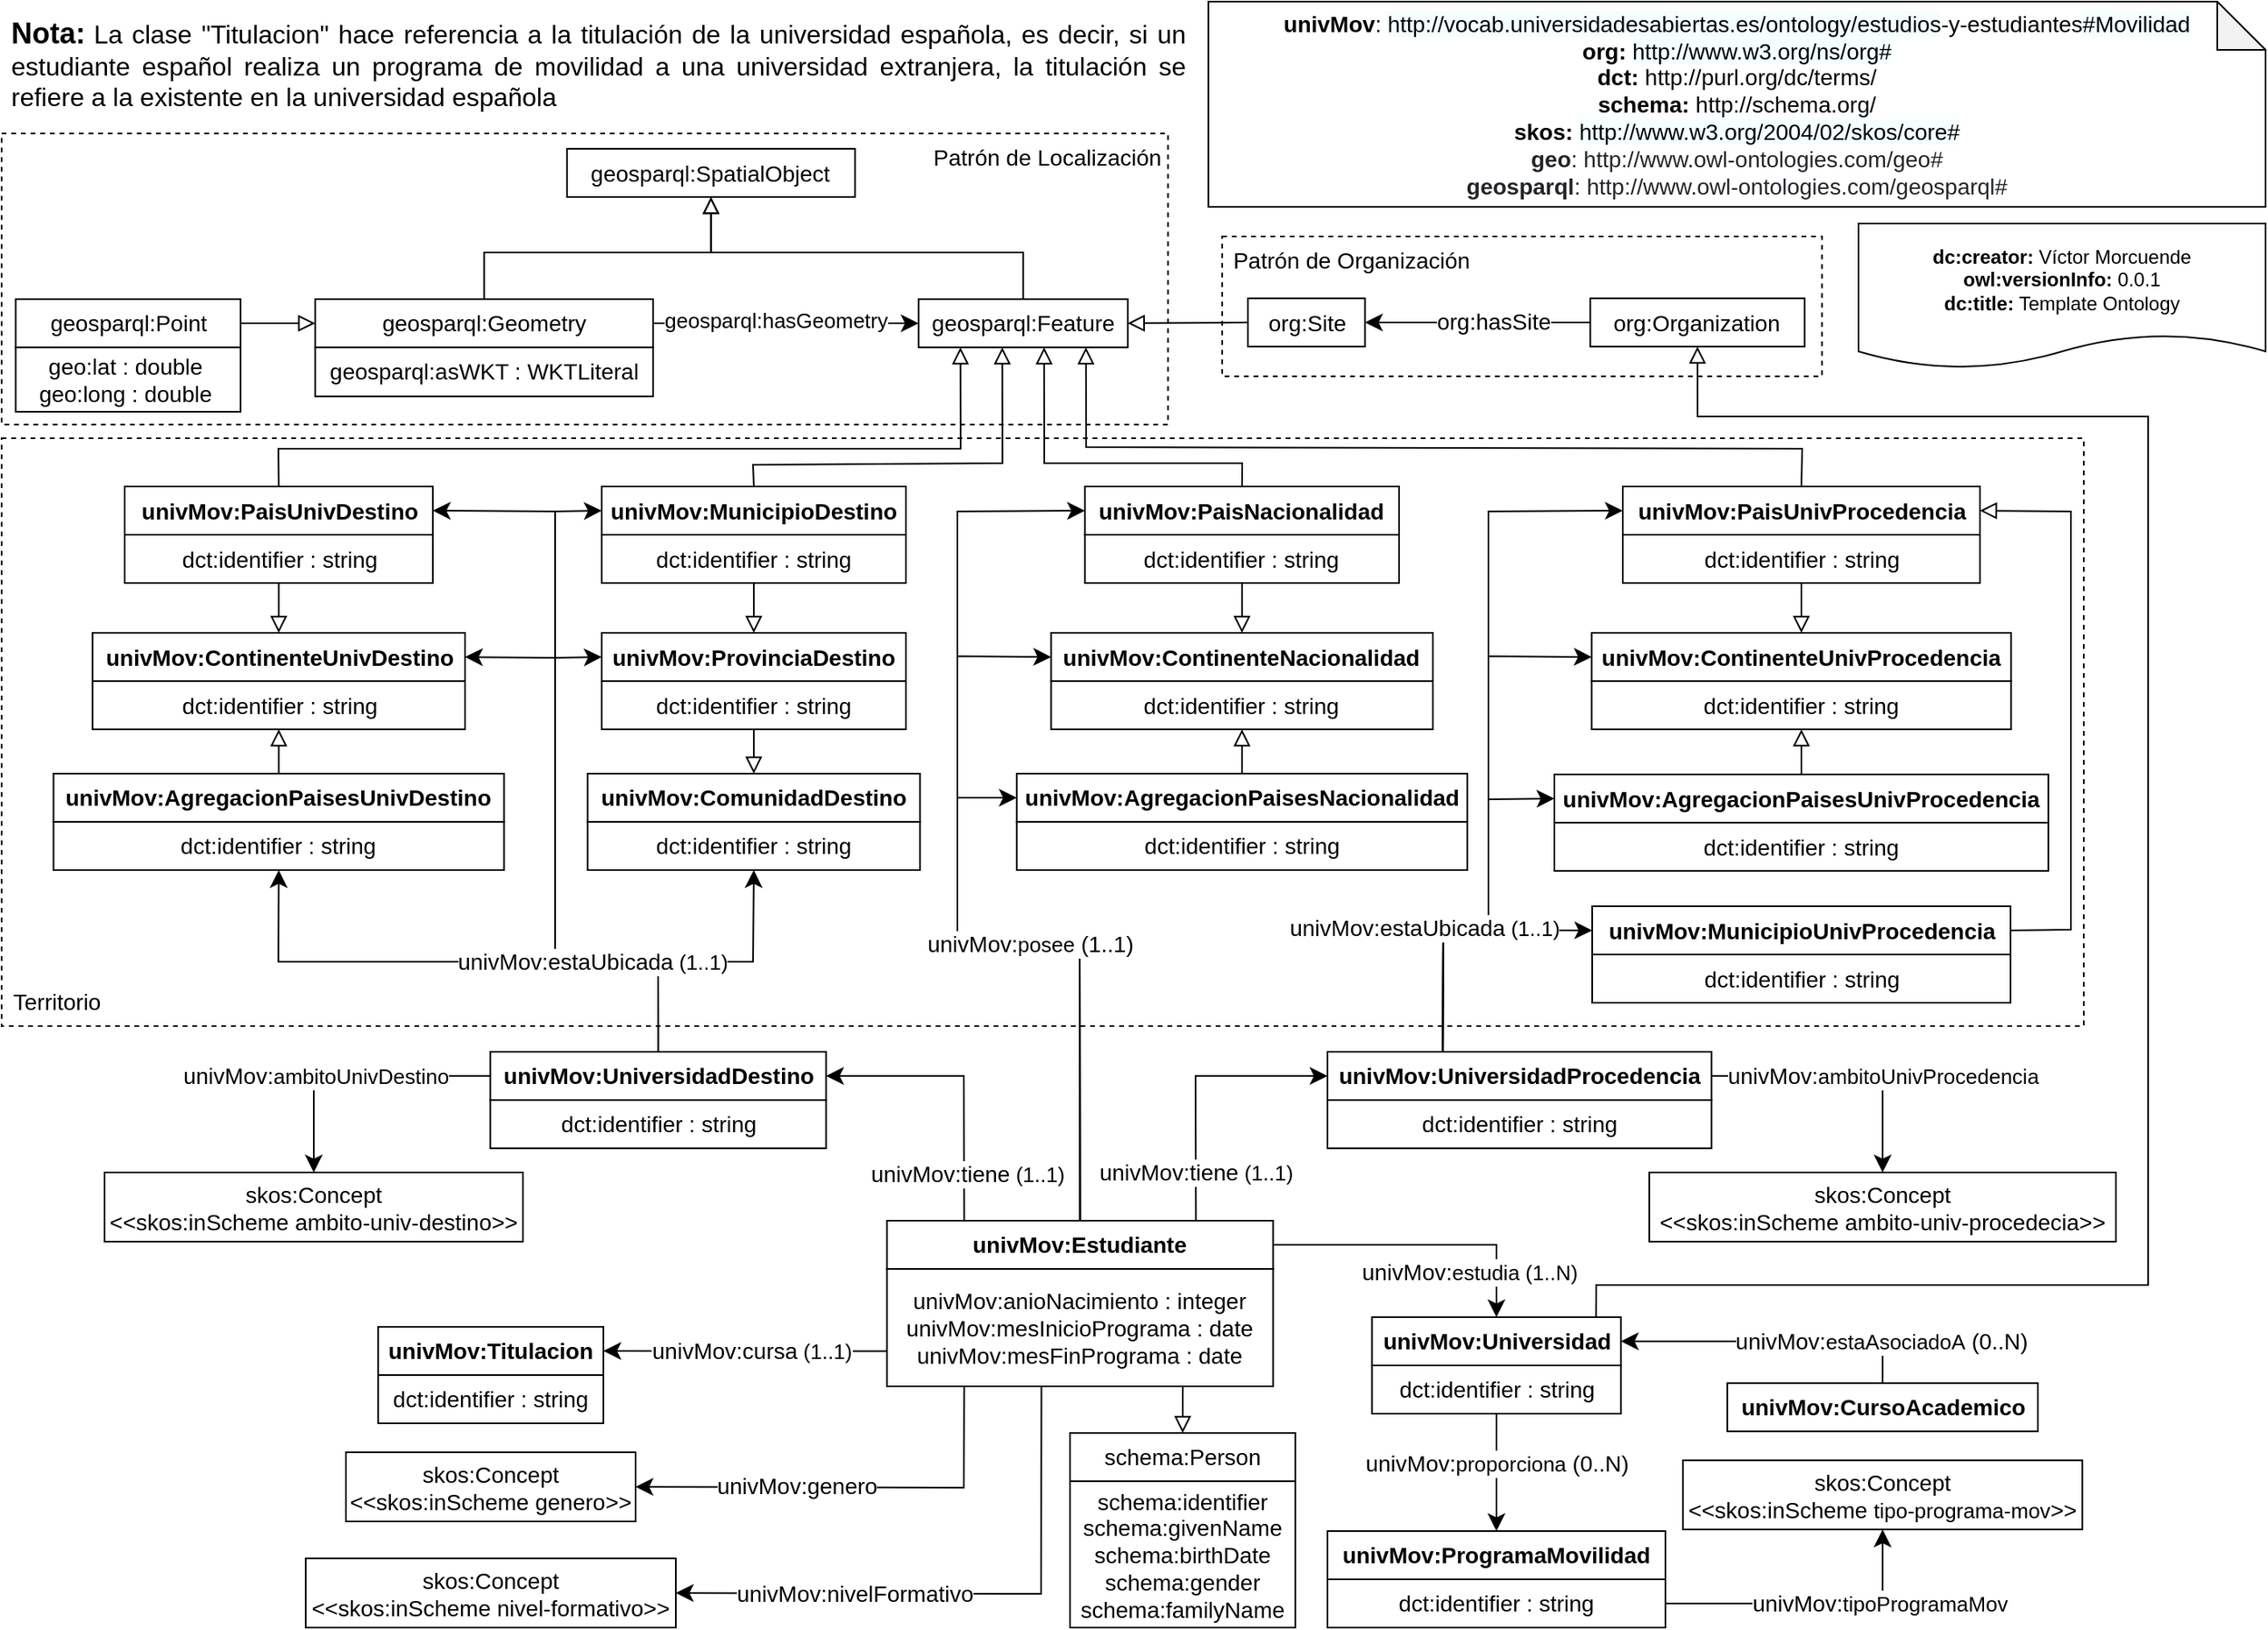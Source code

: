 <mxfile version="17.2.4" type="device"><diagram id="2xOe5xubepqIjJ3LcJC1" name="Page-1"><mxGraphModel dx="2264" dy="1147" grid="1" gridSize="10" guides="1" tooltips="1" connect="1" arrows="1" fold="1" page="1" pageScale="1" pageWidth="827" pageHeight="1169" math="0" shadow="0"><root><mxCell id="0"/><mxCell id="1" parent="0"/><mxCell id="O2r2w1Aj-re5TNOkvLbv-23" value="" style="rounded=0;whiteSpace=wrap;html=1;fontSize=14;fillColor=none;dashed=1;" parent="1" vertex="1"><mxGeometry x="146" y="414.5" width="1294" height="365.5" as="geometry"/></mxCell><mxCell id="tCUEVHxepWvSsO0FmJBN-13" value="&lt;div&gt;&lt;b&gt;dc:creator:&lt;/b&gt;&amp;nbsp;Víctor Morcuende&lt;/div&gt;&lt;div&gt;&lt;b&gt;owl:versionInfo:&lt;/b&gt; 0.0.1&lt;/div&gt;&lt;div&gt;&lt;b&gt;dc:title:&lt;/b&gt; Template Ontology&lt;/div&gt;" style="shape=document;whiteSpace=wrap;html=1;boundedLbl=1;labelBackgroundColor=#ffffff;strokeColor=#000000;fontSize=12;fontColor=#000000;size=0.233;fillColor=none;" parent="1" vertex="1"><mxGeometry x="1300" y="281.0" width="253" height="90" as="geometry"/></mxCell><mxCell id="tCUEVHxepWvSsO0FmJBN-14" value="&lt;div&gt;&lt;div&gt;&lt;div&gt;&lt;div&gt;&lt;div&gt;&lt;b&gt;univMov&lt;/b&gt;:&amp;nbsp;&lt;span style=&quot;background-color: rgb(244 , 255 , 255)&quot;&gt;http://vocab.universidadesabiertas.es/ontology/estudios&lt;/span&gt;-y-estudiantes&lt;span style=&quot;background-color: rgb(244 , 255 , 255)&quot;&gt;#Movilidad&lt;/span&gt;&lt;/div&gt;&lt;/div&gt;&lt;/div&gt;&lt;/div&gt;&lt;/div&gt;&lt;div&gt;&lt;div&gt;&lt;b&gt;org:&amp;nbsp;&lt;/b&gt;&lt;span style=&quot;background-color: rgb(244 , 255 , 255)&quot;&gt;http://www.w3.org/ns/org#&lt;/span&gt;&lt;br&gt;&lt;/div&gt;&lt;div&gt;&lt;div&gt;&lt;b&gt;dct:&amp;nbsp;&lt;/b&gt;http://purl.org/dc/terms/&lt;br&gt;&lt;/div&gt;&lt;div&gt;&lt;b&gt;schema:&lt;/b&gt; http://schema.org/&lt;/div&gt;&lt;div&gt;&lt;b&gt;skos:&amp;nbsp;&lt;/b&gt;&lt;span style=&quot;background-color: rgb(244 , 255 , 255)&quot;&gt;http://www.w3.org/2004/02/skos/core#&lt;/span&gt;&lt;br&gt;&lt;/div&gt;&lt;div&gt;&lt;/div&gt;&lt;span style=&quot;text-align: left&quot;&gt;&lt;div style=&quot;text-align: center&quot;&gt;&lt;span style=&quot;color: rgb(33 , 37 , 41) ; box-sizing: border-box&quot;&gt;&lt;b&gt;geo&lt;/b&gt;:&amp;nbsp;&lt;/span&gt;&lt;span style=&quot;color: rgb(33 , 37 , 41)&quot;&gt;http://www.owl-ontologies.com/geo#&lt;/span&gt;&lt;br&gt;&lt;/div&gt;&lt;/span&gt;&lt;div&gt;&lt;span style=&quot;color: rgb(33 , 37 , 41) ; box-sizing: border-box&quot;&gt;&lt;b&gt;geosparql&lt;/b&gt;:&amp;nbsp;&lt;/span&gt;&lt;span style=&quot;color: rgb(33 , 37 , 41)&quot;&gt;http://www.owl-ontologies.com/geosparql#&lt;/span&gt;&lt;/div&gt;&lt;/div&gt;&lt;/div&gt;" style="shape=note;whiteSpace=wrap;html=1;backgroundOutline=1;darkOpacity=0.05;fontSize=14;fillColor=none;align=center;" parent="1" vertex="1"><mxGeometry x="896" y="143" width="657" height="127.59" as="geometry"/></mxCell><mxCell id="tCUEVHxepWvSsO0FmJBN-36" value="dct:identifier : string" style="rounded=0;whiteSpace=wrap;html=1;snapToPoint=1;points=[[0.1,0],[0.2,0],[0.3,0],[0.4,0],[0.5,0],[0.6,0],[0.7,0],[0.8,0],[0.9,0],[0,0.1],[0,0.3],[0,0.5],[0,0.7],[0,0.9],[0.1,1],[0.2,1],[0.3,1],[0.4,1],[0.5,1],[0.6,1],[0.7,1],[0.8,1],[0.9,1],[1,0.1],[1,0.3],[1,0.5],[1,0.7],[1,0.9]];fontFamily=Helvetica;fontSize=14;fillColor=none;" parent="1" vertex="1"><mxGeometry x="997.66" y="991" width="154.69" height="30" as="geometry"/></mxCell><mxCell id="tCUEVHxepWvSsO0FmJBN-37" value="&lt;b&gt;univMov&lt;/b&gt;&lt;b&gt;:Universidad&lt;/b&gt;" style="rounded=0;whiteSpace=wrap;html=1;snapToPoint=1;points=[[0.1,0],[0.2,0],[0.3,0],[0.4,0],[0.5,0],[0.6,0],[0.7,0],[0.8,0],[0.9,0],[0,0.1],[0,0.3],[0,0.5],[0,0.7],[0,0.9],[0.1,1],[0.2,1],[0.3,1],[0.4,1],[0.5,1],[0.6,1],[0.7,1],[0.8,1],[0.9,1],[1,0.1],[1,0.3],[1,0.5],[1,0.7],[1,0.9]];fontFamily=Helvetica;fontSize=14;fillColor=none;" parent="1" vertex="1"><mxGeometry x="997.66" y="961" width="154.69" height="30" as="geometry"/></mxCell><mxCell id="tCUEVHxepWvSsO0FmJBN-38" value="&lt;span style=&quot;background-color: rgb(255 , 255 , 255)&quot;&gt;&lt;b&gt;univMov&lt;/b&gt;&lt;/span&gt;&lt;b&gt;:CursoAcademico&lt;/b&gt;" style="rounded=0;whiteSpace=wrap;html=1;snapToPoint=1;points=[[0.1,0],[0.2,0],[0.3,0],[0.4,0],[0.5,0],[0.6,0],[0.7,0],[0.8,0],[0.9,0],[0,0.1],[0,0.3],[0,0.5],[0,0.7],[0,0.9],[0.1,1],[0.2,1],[0.3,1],[0.4,1],[0.5,1],[0.6,1],[0.7,1],[0.8,1],[0.9,1],[1,0.1],[1,0.3],[1,0.5],[1,0.7],[1,0.9]];fontFamily=Helvetica;fontSize=14;fillColor=none;" parent="1" vertex="1"><mxGeometry x="1218.5" y="1002" width="193" height="30" as="geometry"/></mxCell><mxCell id="tCUEVHxepWvSsO0FmJBN-49" value="" style="endArrow=classic;html=1;endSize=8;arcSize=0;rounded=0;fontFamily=Helvetica;fontSize=14;exitX=0.5;exitY=0;exitDx=0;exitDy=0;entryX=1;entryY=0.5;entryDx=0;entryDy=0;" parent="1" source="tCUEVHxepWvSsO0FmJBN-38" target="tCUEVHxepWvSsO0FmJBN-37" edge="1"><mxGeometry width="50" height="50" relative="1" as="geometry"><mxPoint x="1440.81" y="959" as="sourcePoint"/><mxPoint x="1250" y="1061" as="targetPoint"/><Array as="points"><mxPoint x="1315" y="976"/></Array></mxGeometry></mxCell><mxCell id="tCUEVHxepWvSsO0FmJBN-50" value="univMov:&lt;span style=&quot;font-size: 13px&quot;&gt;estaAsociadoA&lt;/span&gt;&amp;nbsp;(0..N)&lt;span style=&quot;background-color: rgb(248 , 249 , 250)&quot;&gt;&lt;br&gt;&lt;/span&gt;" style="text;html=1;align=center;verticalAlign=middle;resizable=0;points=[];labelBackgroundColor=#ffffff;fontFamily=Helvetica;fontSize=14;fillColor=none;" parent="tCUEVHxepWvSsO0FmJBN-49" vertex="1" connectable="0"><mxGeometry x="-0.127" relative="1" as="geometry"><mxPoint x="55" as="offset"/></mxGeometry></mxCell><mxCell id="T8r4zgksqLjQ40M8YMDs-3" value="dct:identifier : string" style="rounded=0;whiteSpace=wrap;html=1;snapToPoint=1;points=[[0.1,0],[0.2,0],[0.3,0],[0.4,0],[0.5,0],[0.6,0],[0.7,0],[0.8,0],[0.9,0],[0,0.1],[0,0.3],[0,0.5],[0,0.7],[0,0.9],[0.1,1],[0.2,1],[0.3,1],[0.4,1],[0.5,1],[0.6,1],[0.7,1],[0.8,1],[0.9,1],[1,0.1],[1,0.3],[1,0.5],[1,0.7],[1,0.9]];fontFamily=Helvetica;fontSize=14;fillColor=none;" parent="1" vertex="1"><mxGeometry x="819.25" y="474.5" width="195.24" height="30" as="geometry"/></mxCell><mxCell id="T8r4zgksqLjQ40M8YMDs-4" value="&lt;span style=&quot;background-color: rgb(255 , 255 , 255)&quot;&gt;&lt;b&gt;univMov&lt;/b&gt;&lt;/span&gt;&lt;b&gt;:PaisNacionalidad&lt;/b&gt;" style="rounded=0;whiteSpace=wrap;html=1;snapToPoint=1;points=[[0.1,0],[0.2,0],[0.3,0],[0.4,0],[0.5,0],[0.6,0],[0.7,0],[0.8,0],[0.9,0],[0,0.1],[0,0.3],[0,0.5],[0,0.7],[0,0.9],[0.1,1],[0.2,1],[0.3,1],[0.4,1],[0.5,1],[0.6,1],[0.7,1],[0.8,1],[0.9,1],[1,0.1],[1,0.3],[1,0.5],[1,0.7],[1,0.9]];fontFamily=Helvetica;fontSize=14;fillColor=none;" parent="1" vertex="1"><mxGeometry x="819.25" y="444.5" width="195.24" height="30" as="geometry"/></mxCell><mxCell id="T8r4zgksqLjQ40M8YMDs-36" value="" style="endArrow=block;html=1;fontColor=#000099;endFill=0;endSize=8;arcSize=0;rounded=0;exitX=0.5;exitY=0;exitDx=0;exitDy=0;entryX=0.2;entryY=1;entryDx=0;entryDy=0;" parent="1" source="T8r4zgksqLjQ40M8YMDs-55" target="w2wobLn4Vfgo2VGlORHV-44" edge="1"><mxGeometry width="50" height="50" relative="1" as="geometry"><mxPoint x="298" y="411" as="sourcePoint"/><mxPoint x="818" y="361" as="targetPoint"/><Array as="points"><mxPoint x="318" y="421"/><mxPoint x="742" y="421"/></Array></mxGeometry></mxCell><mxCell id="T8r4zgksqLjQ40M8YMDs-39" value="dct:identifier : string" style="rounded=0;whiteSpace=wrap;html=1;snapToPoint=1;points=[[0.1,0],[0.2,0],[0.3,0],[0.4,0],[0.5,0],[0.6,0],[0.7,0],[0.8,0],[0.9,0],[0,0.1],[0,0.3],[0,0.5],[0,0.7],[0,0.9],[0.1,1],[0.2,1],[0.3,1],[0.4,1],[0.5,1],[0.6,1],[0.7,1],[0.8,1],[0.9,1],[1,0.1],[1,0.3],[1,0.5],[1,0.7],[1,0.9]];fontFamily=Helvetica;fontSize=14;fillColor=none;" parent="1" vertex="1"><mxGeometry x="798.24" y="565.5" width="237.25" height="30" as="geometry"/></mxCell><mxCell id="T8r4zgksqLjQ40M8YMDs-40" value="&lt;span style=&quot;background-color: rgb(255 , 255 , 255)&quot;&gt;&lt;b&gt;univMov&lt;/b&gt;&lt;/span&gt;&lt;b&gt;:ContinenteNacionalidad&lt;/b&gt;" style="rounded=0;whiteSpace=wrap;html=1;snapToPoint=1;points=[[0.1,0],[0.2,0],[0.3,0],[0.4,0],[0.5,0],[0.6,0],[0.7,0],[0.8,0],[0.9,0],[0,0.1],[0,0.3],[0,0.5],[0,0.7],[0,0.9],[0.1,1],[0.2,1],[0.3,1],[0.4,1],[0.5,1],[0.6,1],[0.7,1],[0.8,1],[0.9,1],[1,0.1],[1,0.3],[1,0.5],[1,0.7],[1,0.9]];fontFamily=Helvetica;fontSize=14;fillColor=none;" parent="1" vertex="1"><mxGeometry x="798.24" y="535.5" width="237.25" height="30" as="geometry"/></mxCell><mxCell id="T8r4zgksqLjQ40M8YMDs-41" value="dct:identifier : string" style="rounded=0;whiteSpace=wrap;html=1;snapToPoint=1;points=[[0.1,0],[0.2,0],[0.3,0],[0.4,0],[0.5,0],[0.6,0],[0.7,0],[0.8,0],[0.9,0],[0,0.1],[0,0.3],[0,0.5],[0,0.7],[0,0.9],[0.1,1],[0.2,1],[0.3,1],[0.4,1],[0.5,1],[0.6,1],[0.7,1],[0.8,1],[0.9,1],[1,0.1],[1,0.3],[1,0.5],[1,0.7],[1,0.9]];fontFamily=Helvetica;fontSize=14;fillColor=none;" parent="1" vertex="1"><mxGeometry x="776.87" y="653" width="280" height="30" as="geometry"/></mxCell><mxCell id="T8r4zgksqLjQ40M8YMDs-42" value="&lt;span style=&quot;background-color: rgb(255 , 255 , 255)&quot;&gt;&lt;b&gt;univMov&lt;/b&gt;&lt;/span&gt;&lt;b&gt;:AgregacionPaisesNacionalidad&lt;/b&gt;" style="rounded=0;whiteSpace=wrap;html=1;snapToPoint=1;points=[[0.1,0],[0.2,0],[0.3,0],[0.4,0],[0.5,0],[0.6,0],[0.7,0],[0.8,0],[0.9,0],[0,0.1],[0,0.3],[0,0.5],[0,0.7],[0,0.9],[0.1,1],[0.2,1],[0.3,1],[0.4,1],[0.5,1],[0.6,1],[0.7,1],[0.8,1],[0.9,1],[1,0.1],[1,0.3],[1,0.5],[1,0.7],[1,0.9]];fontFamily=Helvetica;fontSize=14;fillColor=none;" parent="1" vertex="1"><mxGeometry x="776.87" y="623" width="280" height="30" as="geometry"/></mxCell><mxCell id="T8r4zgksqLjQ40M8YMDs-50" value="dct:identifier : string" style="rounded=0;whiteSpace=wrap;html=1;snapToPoint=1;points=[[0.1,0],[0.2,0],[0.3,0],[0.4,0],[0.5,0],[0.6,0],[0.7,0],[0.8,0],[0.9,0],[0,0.1],[0,0.3],[0,0.5],[0,0.7],[0,0.9],[0.1,1],[0.2,1],[0.3,1],[0.4,1],[0.5,1],[0.6,1],[0.7,1],[0.8,1],[0.9,1],[1,0.1],[1,0.3],[1,0.5],[1,0.7],[1,0.9]];fontFamily=Helvetica;fontSize=14;fillColor=none;" parent="1" vertex="1"><mxGeometry x="178.25" y="653" width="280" height="30" as="geometry"/></mxCell><mxCell id="T8r4zgksqLjQ40M8YMDs-51" value="&lt;b&gt;univMov&lt;/b&gt;&lt;b&gt;:AgregacionPaisesUnivDestino&lt;/b&gt;" style="rounded=0;whiteSpace=wrap;html=1;snapToPoint=1;points=[[0.1,0],[0.2,0],[0.3,0],[0.4,0],[0.5,0],[0.6,0],[0.7,0],[0.8,0],[0.9,0],[0,0.1],[0,0.3],[0,0.5],[0,0.7],[0,0.9],[0.1,1],[0.2,1],[0.3,1],[0.4,1],[0.5,1],[0.6,1],[0.7,1],[0.8,1],[0.9,1],[1,0.1],[1,0.3],[1,0.5],[1,0.7],[1,0.9]];fontFamily=Helvetica;fontSize=14;fillColor=none;" parent="1" vertex="1"><mxGeometry x="178.25" y="623" width="280" height="30" as="geometry"/></mxCell><mxCell id="T8r4zgksqLjQ40M8YMDs-52" value="dct:identifier : string" style="rounded=0;whiteSpace=wrap;html=1;snapToPoint=1;points=[[0.1,0],[0.2,0],[0.3,0],[0.4,0],[0.5,0],[0.6,0],[0.7,0],[0.8,0],[0.9,0],[0,0.1],[0,0.3],[0,0.5],[0,0.7],[0,0.9],[0.1,1],[0.2,1],[0.3,1],[0.4,1],[0.5,1],[0.6,1],[0.7,1],[0.8,1],[0.9,1],[1,0.1],[1,0.3],[1,0.5],[1,0.7],[1,0.9]];fontFamily=Helvetica;fontSize=14;fillColor=none;" parent="1" vertex="1"><mxGeometry x="202.5" y="565.5" width="231.5" height="30" as="geometry"/></mxCell><mxCell id="T8r4zgksqLjQ40M8YMDs-53" value="&lt;b&gt;univMov&lt;/b&gt;&lt;b&gt;:ContinenteUnivDestino&lt;/b&gt;" style="rounded=0;whiteSpace=wrap;html=1;snapToPoint=1;points=[[0.1,0],[0.2,0],[0.3,0],[0.4,0],[0.5,0],[0.6,0],[0.7,0],[0.8,0],[0.9,0],[0,0.1],[0,0.3],[0,0.5],[0,0.7],[0,0.9],[0.1,1],[0.2,1],[0.3,1],[0.4,1],[0.5,1],[0.6,1],[0.7,1],[0.8,1],[0.9,1],[1,0.1],[1,0.3],[1,0.5],[1,0.7],[1,0.9]];fontFamily=Helvetica;fontSize=14;fillColor=none;" parent="1" vertex="1"><mxGeometry x="202.5" y="535.5" width="231.5" height="30" as="geometry"/></mxCell><mxCell id="T8r4zgksqLjQ40M8YMDs-54" value="dct:identifier : string" style="rounded=0;whiteSpace=wrap;html=1;snapToPoint=1;points=[[0.1,0],[0.2,0],[0.3,0],[0.4,0],[0.5,0],[0.6,0],[0.7,0],[0.8,0],[0.9,0],[0,0.1],[0,0.3],[0,0.5],[0,0.7],[0,0.9],[0.1,1],[0.2,1],[0.3,1],[0.4,1],[0.5,1],[0.6,1],[0.7,1],[0.8,1],[0.9,1],[1,0.1],[1,0.3],[1,0.5],[1,0.7],[1,0.9]];fontFamily=Helvetica;fontSize=14;fillColor=none;" parent="1" vertex="1"><mxGeometry x="222.5" y="474.5" width="191.5" height="30" as="geometry"/></mxCell><mxCell id="T8r4zgksqLjQ40M8YMDs-55" value="&lt;b&gt;univMov&lt;/b&gt;&lt;b&gt;:PaisUnivDestino&lt;/b&gt;" style="rounded=0;whiteSpace=wrap;html=1;snapToPoint=1;points=[[0.1,0],[0.2,0],[0.3,0],[0.4,0],[0.5,0],[0.6,0],[0.7,0],[0.8,0],[0.9,0],[0,0.1],[0,0.3],[0,0.5],[0,0.7],[0,0.9],[0.1,1],[0.2,1],[0.3,1],[0.4,1],[0.5,1],[0.6,1],[0.7,1],[0.8,1],[0.9,1],[1,0.1],[1,0.3],[1,0.5],[1,0.7],[1,0.9]];fontFamily=Helvetica;fontSize=14;fillColor=none;" parent="1" vertex="1"><mxGeometry x="222.5" y="444.5" width="191.5" height="30" as="geometry"/></mxCell><mxCell id="T8r4zgksqLjQ40M8YMDs-56" value="" style="endArrow=block;html=1;fontColor=#000099;endFill=0;endSize=8;arcSize=0;rounded=0;exitX=0.5;exitY=0;exitDx=0;exitDy=0;entryX=0.8;entryY=1;entryDx=0;entryDy=0;" parent="1" source="T8r4zgksqLjQ40M8YMDs-101" target="w2wobLn4Vfgo2VGlORHV-44" edge="1"><mxGeometry width="50" height="50" relative="1" as="geometry"><mxPoint x="1642.25" y="493" as="sourcePoint"/><mxPoint x="938" y="371" as="targetPoint"/><Array as="points"><mxPoint x="1265" y="421"/><mxPoint x="820" y="420"/></Array></mxGeometry></mxCell><mxCell id="T8r4zgksqLjQ40M8YMDs-57" value="dct:identifier : string" style="rounded=0;whiteSpace=wrap;html=1;snapToPoint=1;points=[[0.1,0],[0.2,0],[0.3,0],[0.4,0],[0.5,0],[0.6,0],[0.7,0],[0.8,0],[0.9,0],[0,0.1],[0,0.3],[0,0.5],[0,0.7],[0,0.9],[0.1,1],[0.2,1],[0.3,1],[0.4,1],[0.5,1],[0.6,1],[0.7,1],[0.8,1],[0.9,1],[1,0.1],[1,0.3],[1,0.5],[1,0.7],[1,0.9]];fontFamily=Helvetica;fontSize=14;fillColor=none;" parent="1" vertex="1"><mxGeometry x="510.19" y="653" width="206.56" height="30" as="geometry"/></mxCell><mxCell id="T8r4zgksqLjQ40M8YMDs-58" value="&lt;span style=&quot;background-color: rgb(255 , 255 , 255)&quot;&gt;&lt;b&gt;univMov&lt;/b&gt;&lt;/span&gt;&lt;b&gt;:ComunidadDestino&lt;/b&gt;" style="rounded=0;whiteSpace=wrap;html=1;snapToPoint=1;points=[[0.1,0],[0.2,0],[0.3,0],[0.4,0],[0.5,0],[0.6,0],[0.7,0],[0.8,0],[0.9,0],[0,0.1],[0,0.3],[0,0.5],[0,0.7],[0,0.9],[0.1,1],[0.2,1],[0.3,1],[0.4,1],[0.5,1],[0.6,1],[0.7,1],[0.8,1],[0.9,1],[1,0.1],[1,0.3],[1,0.5],[1,0.7],[1,0.9]];fontFamily=Helvetica;fontSize=14;fillColor=none;" parent="1" vertex="1"><mxGeometry x="510.19" y="623" width="206.56" height="30" as="geometry"/></mxCell><mxCell id="T8r4zgksqLjQ40M8YMDs-59" value="dct:identifier : string" style="rounded=0;whiteSpace=wrap;html=1;snapToPoint=1;points=[[0.1,0],[0.2,0],[0.3,0],[0.4,0],[0.5,0],[0.6,0],[0.7,0],[0.8,0],[0.9,0],[0,0.1],[0,0.3],[0,0.5],[0,0.7],[0,0.9],[0.1,1],[0.2,1],[0.3,1],[0.4,1],[0.5,1],[0.6,1],[0.7,1],[0.8,1],[0.9,1],[1,0.1],[1,0.3],[1,0.5],[1,0.7],[1,0.9]];fontFamily=Helvetica;fontSize=14;fillColor=none;" parent="1" vertex="1"><mxGeometry x="518.94" y="565.5" width="189.06" height="30" as="geometry"/></mxCell><mxCell id="T8r4zgksqLjQ40M8YMDs-60" value="&lt;span style=&quot;background-color: rgb(255 , 255 , 255)&quot;&gt;&lt;b&gt;univMov&lt;/b&gt;&lt;/span&gt;&lt;b&gt;:ProvinciaDestino&lt;/b&gt;" style="rounded=0;whiteSpace=wrap;html=1;snapToPoint=1;points=[[0.1,0],[0.2,0],[0.3,0],[0.4,0],[0.5,0],[0.6,0],[0.7,0],[0.8,0],[0.9,0],[0,0.1],[0,0.3],[0,0.5],[0,0.7],[0,0.9],[0.1,1],[0.2,1],[0.3,1],[0.4,1],[0.5,1],[0.6,1],[0.7,1],[0.8,1],[0.9,1],[1,0.1],[1,0.3],[1,0.5],[1,0.7],[1,0.9]];fontFamily=Helvetica;fontSize=14;fillColor=none;" parent="1" vertex="1"><mxGeometry x="518.94" y="535.5" width="189.06" height="30" as="geometry"/></mxCell><mxCell id="T8r4zgksqLjQ40M8YMDs-61" value="dct:identifier : string" style="rounded=0;whiteSpace=wrap;html=1;snapToPoint=1;points=[[0.1,0],[0.2,0],[0.3,0],[0.4,0],[0.5,0],[0.6,0],[0.7,0],[0.8,0],[0.9,0],[0,0.1],[0,0.3],[0,0.5],[0,0.7],[0,0.9],[0.1,1],[0.2,1],[0.3,1],[0.4,1],[0.5,1],[0.6,1],[0.7,1],[0.8,1],[0.9,1],[1,0.1],[1,0.3],[1,0.5],[1,0.7],[1,0.9]];fontFamily=Helvetica;fontSize=14;fillColor=none;" parent="1" vertex="1"><mxGeometry x="518.94" y="474.5" width="189.06" height="30" as="geometry"/></mxCell><mxCell id="T8r4zgksqLjQ40M8YMDs-62" value="&lt;span style=&quot;background-color: rgb(255 , 255 , 255)&quot;&gt;&lt;b&gt;univMov&lt;/b&gt;&lt;/span&gt;&lt;b&gt;:MunicipioDestino&lt;/b&gt;" style="rounded=0;whiteSpace=wrap;html=1;snapToPoint=1;points=[[0.1,0],[0.2,0],[0.3,0],[0.4,0],[0.5,0],[0.6,0],[0.7,0],[0.8,0],[0.9,0],[0,0.1],[0,0.3],[0,0.5],[0,0.7],[0,0.9],[0.1,1],[0.2,1],[0.3,1],[0.4,1],[0.5,1],[0.6,1],[0.7,1],[0.8,1],[0.9,1],[1,0.1],[1,0.3],[1,0.5],[1,0.7],[1,0.9]];fontFamily=Helvetica;fontSize=14;fillColor=none;" parent="1" vertex="1"><mxGeometry x="518.94" y="444.5" width="189.06" height="30" as="geometry"/></mxCell><mxCell id="T8r4zgksqLjQ40M8YMDs-100" value="dct:identifier : string" style="rounded=0;whiteSpace=wrap;html=1;snapToPoint=1;points=[[0.1,0],[0.2,0],[0.3,0],[0.4,0],[0.5,0],[0.6,0],[0.7,0],[0.8,0],[0.9,0],[0,0.1],[0,0.3],[0,0.5],[0,0.7],[0,0.9],[0.1,1],[0.2,1],[0.3,1],[0.4,1],[0.5,1],[0.6,1],[0.7,1],[0.8,1],[0.9,1],[1,0.1],[1,0.3],[1,0.5],[1,0.7],[1,0.9]];fontFamily=Helvetica;fontSize=14;fillColor=none;" parent="1" vertex="1"><mxGeometry x="1153.5" y="474.5" width="222" height="30" as="geometry"/></mxCell><mxCell id="T8r4zgksqLjQ40M8YMDs-101" value="&lt;b&gt;univMov&lt;/b&gt;&lt;b&gt;:PaisUnivProcedencia&lt;/b&gt;" style="rounded=0;whiteSpace=wrap;html=1;snapToPoint=1;points=[[0.1,0],[0.2,0],[0.3,0],[0.4,0],[0.5,0],[0.6,0],[0.7,0],[0.8,0],[0.9,0],[0,0.1],[0,0.3],[0,0.5],[0,0.7],[0,0.9],[0.1,1],[0.2,1],[0.3,1],[0.4,1],[0.5,1],[0.6,1],[0.7,1],[0.8,1],[0.9,1],[1,0.1],[1,0.3],[1,0.5],[1,0.7],[1,0.9]];fontFamily=Helvetica;fontSize=14;fillColor=none;" parent="1" vertex="1"><mxGeometry x="1153.5" y="444.5" width="222" height="30" as="geometry"/></mxCell><mxCell id="T8r4zgksqLjQ40M8YMDs-102" value="" style="endArrow=block;html=1;fontColor=#000099;endFill=0;endSize=8;arcSize=0;rounded=0;exitX=0.5;exitY=0;exitDx=0;exitDy=0;entryX=0.6;entryY=1;entryDx=0;entryDy=0;" parent="1" source="T8r4zgksqLjQ40M8YMDs-4" target="w2wobLn4Vfgo2VGlORHV-44" edge="1"><mxGeometry width="50" height="50" relative="1" as="geometry"><mxPoint x="893" y="401" as="sourcePoint"/><mxPoint x="898" y="371" as="targetPoint"/><Array as="points"><mxPoint x="917" y="430"/><mxPoint x="794" y="430"/></Array></mxGeometry></mxCell><mxCell id="T8r4zgksqLjQ40M8YMDs-103" value="dct:identifier : string" style="rounded=0;whiteSpace=wrap;html=1;snapToPoint=1;points=[[0.1,0],[0.2,0],[0.3,0],[0.4,0],[0.5,0],[0.6,0],[0.7,0],[0.8,0],[0.9,0],[0,0.1],[0,0.3],[0,0.5],[0,0.7],[0,0.9],[0.1,1],[0.2,1],[0.3,1],[0.4,1],[0.5,1],[0.6,1],[0.7,1],[0.8,1],[0.9,1],[1,0.1],[1,0.3],[1,0.5],[1,0.7],[1,0.9]];fontFamily=Helvetica;fontSize=14;fillColor=none;" parent="1" vertex="1"><mxGeometry x="1134.19" y="565.5" width="260.63" height="30" as="geometry"/></mxCell><mxCell id="T8r4zgksqLjQ40M8YMDs-104" value="&lt;b&gt;univMov&lt;/b&gt;&lt;b&gt;:ContinenteUnivProcedencia&lt;/b&gt;" style="rounded=0;whiteSpace=wrap;html=1;snapToPoint=1;points=[[0.1,0],[0.2,0],[0.3,0],[0.4,0],[0.5,0],[0.6,0],[0.7,0],[0.8,0],[0.9,0],[0,0.1],[0,0.3],[0,0.5],[0,0.7],[0,0.9],[0.1,1],[0.2,1],[0.3,1],[0.4,1],[0.5,1],[0.6,1],[0.7,1],[0.8,1],[0.9,1],[1,0.1],[1,0.3],[1,0.5],[1,0.7],[1,0.9]];fontFamily=Helvetica;fontSize=14;fillColor=none;" parent="1" vertex="1"><mxGeometry x="1134.19" y="535.5" width="260.63" height="30" as="geometry"/></mxCell><mxCell id="T8r4zgksqLjQ40M8YMDs-105" value="dct:identifier : string" style="rounded=0;whiteSpace=wrap;html=1;snapToPoint=1;points=[[0.1,0],[0.2,0],[0.3,0],[0.4,0],[0.5,0],[0.6,0],[0.7,0],[0.8,0],[0.9,0],[0,0.1],[0,0.3],[0,0.5],[0,0.7],[0,0.9],[0.1,1],[0.2,1],[0.3,1],[0.4,1],[0.5,1],[0.6,1],[0.7,1],[0.8,1],[0.9,1],[1,0.1],[1,0.3],[1,0.5],[1,0.7],[1,0.9]];fontFamily=Helvetica;fontSize=14;fillColor=none;" parent="1" vertex="1"><mxGeometry x="1111" y="653.5" width="307" height="30" as="geometry"/></mxCell><mxCell id="T8r4zgksqLjQ40M8YMDs-106" value="&lt;b&gt;univMov&lt;/b&gt;&lt;b&gt;:AgregacionPaisesUnivProcedencia&lt;/b&gt;" style="rounded=0;whiteSpace=wrap;html=1;snapToPoint=1;points=[[0.1,0],[0.2,0],[0.3,0],[0.4,0],[0.5,0],[0.6,0],[0.7,0],[0.8,0],[0.9,0],[0,0.1],[0,0.3],[0,0.5],[0,0.7],[0,0.9],[0.1,1],[0.2,1],[0.3,1],[0.4,1],[0.5,1],[0.6,1],[0.7,1],[0.8,1],[0.9,1],[1,0.1],[1,0.3],[1,0.5],[1,0.7],[1,0.9]];fontFamily=Helvetica;fontSize=14;fillColor=none;" parent="1" vertex="1"><mxGeometry x="1111" y="623.5" width="307" height="30" as="geometry"/></mxCell><mxCell id="w0gb7Vealn2yW2zDLWDL-7" value="" style="endArrow=block;html=1;fontColor=#000099;exitX=0.5;exitY=1;exitDx=0;exitDy=0;endFill=0;endSize=8;arcSize=0;rounded=0;" parent="1" source="T8r4zgksqLjQ40M8YMDs-100" target="T8r4zgksqLjQ40M8YMDs-104" edge="1"><mxGeometry width="50" height="50" relative="1" as="geometry"><mxPoint x="1219.505" y="524.5" as="sourcePoint"/><mxPoint x="1219.5" y="563.5" as="targetPoint"/></mxGeometry></mxCell><mxCell id="w0gb7Vealn2yW2zDLWDL-10" value="" style="endArrow=block;html=1;fontColor=#000099;exitX=0.5;exitY=1;exitDx=0;exitDy=0;endFill=0;endSize=8;arcSize=0;rounded=0;entryX=0.5;entryY=0;entryDx=0;entryDy=0;" parent="1" source="T8r4zgksqLjQ40M8YMDs-54" target="T8r4zgksqLjQ40M8YMDs-53" edge="1"><mxGeometry width="50" height="50" relative="1" as="geometry"><mxPoint x="-52.26" y="524.5" as="sourcePoint"/><mxPoint x="-51.984" y="563.595" as="targetPoint"/></mxGeometry></mxCell><mxCell id="w0gb7Vealn2yW2zDLWDL-11" value="" style="endArrow=block;html=1;fontColor=#000099;exitX=0.5;exitY=0;exitDx=0;exitDy=0;endFill=0;endSize=8;arcSize=0;rounded=0;entryX=0.5;entryY=1;entryDx=0;entryDy=0;" parent="1" source="T8r4zgksqLjQ40M8YMDs-51" target="T8r4zgksqLjQ40M8YMDs-52" edge="1"><mxGeometry width="50" height="50" relative="1" as="geometry"><mxPoint x="320" y="563.5" as="sourcePoint"/><mxPoint x="320" y="524.5" as="targetPoint"/></mxGeometry></mxCell><mxCell id="w0gb7Vealn2yW2zDLWDL-12" value="" style="endArrow=block;html=1;fontColor=#000099;exitX=0.5;exitY=1;exitDx=0;exitDy=0;endFill=0;endSize=8;arcSize=0;rounded=0;entryX=0.5;entryY=0;entryDx=0;entryDy=0;" parent="1" source="T8r4zgksqLjQ40M8YMDs-61" target="T8r4zgksqLjQ40M8YMDs-60" edge="1"><mxGeometry width="50" height="50" relative="1" as="geometry"><mxPoint x="289.2" y="524.5" as="sourcePoint"/><mxPoint x="289.2" y="563.5" as="targetPoint"/></mxGeometry></mxCell><mxCell id="w0gb7Vealn2yW2zDLWDL-13" value="" style="endArrow=block;html=1;fontColor=#000099;exitX=0.5;exitY=1;exitDx=0;exitDy=0;endFill=0;endSize=8;arcSize=0;rounded=0;entryX=0.5;entryY=0;entryDx=0;entryDy=0;" parent="1" source="T8r4zgksqLjQ40M8YMDs-59" target="T8r4zgksqLjQ40M8YMDs-58" edge="1"><mxGeometry width="50" height="50" relative="1" as="geometry"><mxPoint x="604.95" y="524.5" as="sourcePoint"/><mxPoint x="739.93" y="634.5" as="targetPoint"/></mxGeometry></mxCell><mxCell id="w0gb7Vealn2yW2zDLWDL-16" value="" style="endArrow=block;html=1;fontColor=#000099;exitX=0.5;exitY=0;exitDx=0;exitDy=0;endFill=0;entryX=0.5;entryY=1;entryDx=0;entryDy=0;endSize=8;arcSize=0;rounded=0;" parent="1" source="T8r4zgksqLjQ40M8YMDs-106" target="T8r4zgksqLjQ40M8YMDs-103" edge="1"><mxGeometry width="50" height="50" relative="1" as="geometry"><mxPoint x="914.77" y="663.5" as="sourcePoint"/><mxPoint x="914.77" y="623.5" as="targetPoint"/></mxGeometry></mxCell><mxCell id="Mll7tjCoBaevZxiXu5Do-3" value="schema:identifier&lt;br&gt;schema:givenName&lt;br&gt;schema:birthDate&lt;br&gt;schema:gender&lt;br&gt;schema:familyName" style="rounded=0;whiteSpace=wrap;html=1;snapToPoint=1;points=[[0.1,0],[0.2,0],[0.3,0],[0.4,0],[0.5,0],[0.6,0],[0.7,0],[0.8,0],[0.9,0],[0,0.1],[0,0.3],[0,0.5],[0,0.7],[0,0.9],[0.1,1],[0.2,1],[0.3,1],[0.4,1],[0.5,1],[0.6,1],[0.7,1],[0.8,1],[0.9,1],[1,0.1],[1,0.3],[1,0.5],[1,0.7],[1,0.9]];fontFamily=Helvetica;fontSize=14;fillColor=none;" parent="1" vertex="1"><mxGeometry x="810" y="1063" width="140" height="91" as="geometry"/></mxCell><mxCell id="Mll7tjCoBaevZxiXu5Do-4" value="schema:Person" style="rounded=0;whiteSpace=wrap;html=1;snapToPoint=1;points=[[0.1,0],[0.2,0],[0.3,0],[0.4,0],[0.5,0],[0.6,0],[0.7,0],[0.8,0],[0.9,0],[0,0.1],[0,0.3],[0,0.5],[0,0.7],[0,0.9],[0.1,1],[0.2,1],[0.3,1],[0.4,1],[0.5,1],[0.6,1],[0.7,1],[0.8,1],[0.9,1],[1,0.1],[1,0.3],[1,0.5],[1,0.7],[1,0.9]];fontFamily=Helvetica;fontSize=14;fillColor=none;" parent="1" vertex="1"><mxGeometry x="810" y="1033" width="140" height="30" as="geometry"/></mxCell><mxCell id="Mll7tjCoBaevZxiXu5Do-5" value="" style="endArrow=block;html=1;fontColor=#000099;endFill=0;entryX=0.5;entryY=0;entryDx=0;entryDy=0;endSize=8;arcSize=0;rounded=0;exitX=0.766;exitY=0.995;exitDx=0;exitDy=0;exitPerimeter=0;" parent="1" source="Mll7tjCoBaevZxiXu5Do-23" target="Mll7tjCoBaevZxiXu5Do-4" edge="1"><mxGeometry width="50" height="50" relative="1" as="geometry"><mxPoint x="831.53" y="1356.59" as="sourcePoint"/><mxPoint x="271.425" y="1321.09" as="targetPoint"/></mxGeometry></mxCell><mxCell id="Mll7tjCoBaevZxiXu5Do-22" value="&lt;b&gt;univMov&lt;/b&gt;&lt;b&gt;:Estudiante&lt;/b&gt;" style="rounded=0;whiteSpace=wrap;html=1;snapToPoint=1;points=[[0.1,0],[0.2,0],[0.3,0],[0.4,0],[0.5,0],[0.6,0],[0.7,0],[0.8,0],[0.9,0],[0,0.1],[0,0.3],[0,0.5],[0,0.7],[0,0.9],[0.1,1],[0.2,1],[0.3,1],[0.4,1],[0.5,1],[0.6,1],[0.7,1],[0.8,1],[0.9,1],[1,0.1],[1,0.3],[1,0.5],[1,0.7],[1,0.9]];fontFamily=Helvetica;fontSize=14;fillColor=none;" parent="1" vertex="1"><mxGeometry x="696.24" y="901" width="239.97" height="30" as="geometry"/></mxCell><mxCell id="Mll7tjCoBaevZxiXu5Do-23" value="univMov:anioNacimiento : integer&lt;br&gt;univMov:mesInicioPrograma : date&lt;br&gt;univMov:mesFinPrograma : date" style="rounded=0;whiteSpace=wrap;html=1;snapToPoint=1;points=[[0.1,0],[0.2,0],[0.3,0],[0.4,0],[0.5,0],[0.6,0],[0.7,0],[0.8,0],[0.9,0],[0,0.1],[0,0.3],[0,0.5],[0,0.7],[0,0.9],[0.1,1],[0.2,1],[0.3,1],[0.4,1],[0.5,1],[0.6,1],[0.7,1],[0.8,1],[0.9,1],[1,0.1],[1,0.3],[1,0.5],[1,0.7],[1,0.9]];fontFamily=Helvetica;fontSize=14;fillColor=none;" parent="1" vertex="1"><mxGeometry x="696.24" y="931" width="239.97" height="73" as="geometry"/></mxCell><mxCell id="w2wobLn4Vfgo2VGlORHV-1" value="" style="endArrow=block;html=1;fontColor=#000099;exitX=0.5;exitY=1;exitDx=0;exitDy=0;endFill=0;entryX=0.5;entryY=0;entryDx=0;entryDy=0;endSize=8;arcSize=0;rounded=0;" parent="1" source="T8r4zgksqLjQ40M8YMDs-3" target="T8r4zgksqLjQ40M8YMDs-40" edge="1"><mxGeometry width="50" height="50" relative="1" as="geometry"><mxPoint x="1192.24" y="518" as="sourcePoint"/><mxPoint x="1192.245" y="545.5" as="targetPoint"/></mxGeometry></mxCell><mxCell id="w2wobLn4Vfgo2VGlORHV-2" value="" style="endArrow=block;html=1;fontColor=#000099;endFill=0;entryX=0.5;entryY=1;entryDx=0;entryDy=0;endSize=8;arcSize=0;rounded=0;exitX=0.5;exitY=0;exitDx=0;exitDy=0;" parent="1" source="T8r4zgksqLjQ40M8YMDs-42" target="T8r4zgksqLjQ40M8YMDs-39" edge="1"><mxGeometry width="50" height="50" relative="1" as="geometry"><mxPoint x="888" y="613.5" as="sourcePoint"/><mxPoint x="1192.245" y="605.5" as="targetPoint"/></mxGeometry></mxCell><mxCell id="w2wobLn4Vfgo2VGlORHV-3" value="" style="endArrow=classic;html=1;endSize=8;arcSize=0;rounded=0;fontFamily=Helvetica;fontSize=14;entryX=0.5;entryY=0;entryDx=0;entryDy=0;exitX=1;exitY=0.5;exitDx=0;exitDy=0;" parent="1" source="Mll7tjCoBaevZxiXu5Do-22" target="tCUEVHxepWvSsO0FmJBN-37" edge="1"><mxGeometry width="50" height="50" relative="1" as="geometry"><mxPoint x="1120" y="1081.91" as="sourcePoint"/><mxPoint x="1240" y="1092.91" as="targetPoint"/><Array as="points"><mxPoint x="1075" y="916"/></Array></mxGeometry></mxCell><mxCell id="w2wobLn4Vfgo2VGlORHV-4" value="univMov:&lt;font size=&quot;2&quot;&gt;estudia (1..N)&lt;/font&gt;&lt;span style=&quot;background-color: rgb(248 , 249 , 250)&quot;&gt;&lt;br&gt;&lt;/span&gt;" style="text;html=1;align=center;verticalAlign=middle;resizable=0;points=[];labelBackgroundColor=#ffffff;fontFamily=Helvetica;fontSize=14;fillColor=none;" parent="w2wobLn4Vfgo2VGlORHV-3" vertex="1" connectable="0"><mxGeometry x="-0.127" relative="1" as="geometry"><mxPoint x="42" y="17" as="offset"/></mxGeometry></mxCell><mxCell id="w2wobLn4Vfgo2VGlORHV-25" value="" style="rounded=0;whiteSpace=wrap;html=1;fontSize=14;fillColor=none;dashed=1;" parent="1" vertex="1"><mxGeometry x="904.56" y="289" width="372.75" height="87" as="geometry"/></mxCell><mxCell id="w2wobLn4Vfgo2VGlORHV-26" value="" style="rounded=0;whiteSpace=wrap;html=1;fontSize=14;fillColor=none;dashed=1;" parent="1" vertex="1"><mxGeometry x="146" y="225" width="724.87" height="181" as="geometry"/></mxCell><mxCell id="w2wobLn4Vfgo2VGlORHV-27" value="&lt;font style=&quot;font-size: 14px&quot;&gt;geosparql:SpatialObject&lt;/font&gt;" style="rounded=0;whiteSpace=wrap;html=1;snapToPoint=1;points=[[0.1,0],[0.2,0],[0.3,0],[0.4,0],[0.5,0],[0.6,0],[0.7,0],[0.8,0],[0.9,0],[0,0.1],[0,0.3],[0,0.5],[0,0.7],[0,0.9],[0.1,1],[0.2,1],[0.3,1],[0.4,1],[0.5,1],[0.6,1],[0.7,1],[0.8,1],[0.9,1],[1,0.1],[1,0.3],[1,0.5],[1,0.7],[1,0.9]];" parent="1" vertex="1"><mxGeometry x="497.37" y="234.5" width="179" height="30" as="geometry"/></mxCell><mxCell id="w2wobLn4Vfgo2VGlORHV-31" value="&lt;font style=&quot;font-size: 14px&quot;&gt;Patrón de Localización&lt;/font&gt;" style="text;html=1;strokeColor=none;fillColor=none;align=center;verticalAlign=middle;whiteSpace=wrap;rounded=0;dashed=1;" parent="1" vertex="1"><mxGeometry x="720.87" y="225" width="150" height="30" as="geometry"/></mxCell><mxCell id="w2wobLn4Vfgo2VGlORHV-32" value="" style="endArrow=block;html=1;fontColor=#000099;exitX=0.5;exitY=0;exitDx=0;exitDy=0;endFill=0;endSize=8;arcSize=0;rounded=0;fontSize=14;entryX=0.5;entryY=1;entryDx=0;entryDy=0;" parent="1" source="w2wobLn4Vfgo2VGlORHV-43" target="w2wobLn4Vfgo2VGlORHV-27" edge="1"><mxGeometry width="50" height="50" relative="1" as="geometry"><mxPoint x="438.87" y="328.5" as="sourcePoint"/><mxPoint x="586.87" y="289.5" as="targetPoint"/><Array as="points"><mxPoint x="445.87" y="299"/><mxPoint x="586.87" y="299"/></Array></mxGeometry></mxCell><mxCell id="w2wobLn4Vfgo2VGlORHV-33" value="" style="endArrow=block;html=1;fontColor=#000099;exitX=0.5;exitY=0;exitDx=0;exitDy=0;endFill=0;endSize=8;arcSize=0;rounded=0;fontSize=14;entryX=0.5;entryY=1;entryDx=0;entryDy=0;" parent="1" source="w2wobLn4Vfgo2VGlORHV-44" target="w2wobLn4Vfgo2VGlORHV-27" edge="1"><mxGeometry width="50" height="50" relative="1" as="geometry"><mxPoint x="800.37" y="328.5" as="sourcePoint"/><mxPoint x="596.87" y="279.5" as="targetPoint"/><Array as="points"><mxPoint x="780.87" y="299"/><mxPoint x="586.87" y="299"/></Array></mxGeometry></mxCell><mxCell id="w2wobLn4Vfgo2VGlORHV-34" value="" style="endArrow=classic;html=1;exitX=1;exitY=0.5;exitDx=0;exitDy=0;entryX=0;entryY=0.5;entryDx=0;entryDy=0;endSize=8;arcSize=0;rounded=0;fontSize=14;" parent="1" source="w2wobLn4Vfgo2VGlORHV-43" target="w2wobLn4Vfgo2VGlORHV-44" edge="1"><mxGeometry width="50" height="50" relative="1" as="geometry"><mxPoint x="540.87" y="343.5" as="sourcePoint"/><mxPoint x="710.87" y="343.5" as="targetPoint"/></mxGeometry></mxCell><mxCell id="w2wobLn4Vfgo2VGlORHV-35" value="&lt;span style=&quot;font-size: 13px&quot;&gt;geosparql:hasGeometry&lt;/span&gt;" style="text;html=1;align=center;verticalAlign=middle;resizable=0;points=[];labelBackgroundColor=#ffffff;fontSize=14;fillColor=none;" parent="w2wobLn4Vfgo2VGlORHV-34" vertex="1" connectable="0"><mxGeometry x="-0.127" relative="1" as="geometry"><mxPoint x="4" y="-2" as="offset"/></mxGeometry></mxCell><mxCell id="w2wobLn4Vfgo2VGlORHV-36" value="" style="endArrow=block;html=1;fontColor=#000099;exitX=1;exitY=0.5;exitDx=0;exitDy=0;endFill=0;entryX=0;entryY=0.5;entryDx=0;entryDy=0;endSize=8;arcSize=0;rounded=0;fontSize=14;" parent="1" source="w2wobLn4Vfgo2VGlORHV-30" target="w2wobLn4Vfgo2VGlORHV-43" edge="1"><mxGeometry width="50" height="50" relative="1" as="geometry"><mxPoint x="70.37" y="560" as="sourcePoint"/><mxPoint x="440.12" y="388.5" as="targetPoint"/></mxGeometry></mxCell><mxCell id="w2wobLn4Vfgo2VGlORHV-37" value="org:Site" style="rounded=0;whiteSpace=wrap;html=1;snapToPoint=1;points=[[0.1,0],[0.2,0],[0.3,0],[0.4,0],[0.5,0],[0.6,0],[0.7,0],[0.8,0],[0.9,0],[0,0.1],[0,0.3],[0,0.5],[0,0.7],[0,0.9],[0.1,1],[0.2,1],[0.3,1],[0.4,1],[0.5,1],[0.6,1],[0.7,1],[0.8,1],[0.9,1],[1,0.1],[1,0.3],[1,0.5],[1,0.7],[1,0.9]];fontFamily=Helvetica;fontSize=14;fillColor=none;" parent="1" vertex="1"><mxGeometry x="920.56" y="327.5" width="72.75" height="30" as="geometry"/></mxCell><mxCell id="w2wobLn4Vfgo2VGlORHV-38" value="org:Organization" style="rounded=0;whiteSpace=wrap;html=1;snapToPoint=1;points=[[0.1,0],[0.2,0],[0.3,0],[0.4,0],[0.5,0],[0.6,0],[0.7,0],[0.8,0],[0.9,0],[0,0.1],[0,0.3],[0,0.5],[0,0.7],[0,0.9],[0.1,1],[0.2,1],[0.3,1],[0.4,1],[0.5,1],[0.6,1],[0.7,1],[0.8,1],[0.9,1],[1,0.1],[1,0.3],[1,0.5],[1,0.7],[1,0.9]];fontFamily=Helvetica;fontSize=14;fillColor=none;" parent="1" vertex="1"><mxGeometry x="1133.31" y="327.5" width="133.25" height="30" as="geometry"/></mxCell><mxCell id="w2wobLn4Vfgo2VGlORHV-39" value="" style="endArrow=classic;html=1;exitX=0;exitY=0.5;exitDx=0;exitDy=0;entryX=1;entryY=0.5;entryDx=0;entryDy=0;endSize=8;arcSize=0;rounded=0;fontFamily=Helvetica;fontSize=14;" parent="1" source="w2wobLn4Vfgo2VGlORHV-38" target="w2wobLn4Vfgo2VGlORHV-37" edge="1"><mxGeometry width="50" height="50" relative="1" as="geometry"><mxPoint x="998.06" y="530.5" as="sourcePoint"/><mxPoint x="998.06" y="600.5" as="targetPoint"/></mxGeometry></mxCell><mxCell id="w2wobLn4Vfgo2VGlORHV-40" value="&lt;div&gt;org:hasSite&lt;/div&gt;" style="text;html=1;align=center;verticalAlign=middle;resizable=0;points=[];labelBackgroundColor=#ffffff;fontFamily=Helvetica;fontSize=14;fillColor=none;" parent="w2wobLn4Vfgo2VGlORHV-39" vertex="1" connectable="0"><mxGeometry x="-0.127" relative="1" as="geometry"><mxPoint y="-1" as="offset"/></mxGeometry></mxCell><mxCell id="w2wobLn4Vfgo2VGlORHV-41" value="&lt;font style=&quot;font-size: 14px&quot;&gt;Patrón de Organización&lt;/font&gt;" style="text;html=1;strokeColor=none;fillColor=none;align=center;verticalAlign=middle;whiteSpace=wrap;rounded=0;dashed=1;" parent="1" vertex="1"><mxGeometry x="904.56" y="289" width="160" height="30" as="geometry"/></mxCell><mxCell id="w2wobLn4Vfgo2VGlORHV-42" value="geosparql:asWKT : WKTLiteral" style="rounded=0;whiteSpace=wrap;html=1;snapToPoint=1;points=[[0.1,0],[0.2,0],[0.3,0],[0.4,0],[0.5,0],[0.6,0],[0.7,0],[0.8,0],[0.9,0],[0,0.1],[0,0.3],[0,0.5],[0,0.7],[0,0.9],[0.1,1],[0.2,1],[0.3,1],[0.4,1],[0.5,1],[0.6,1],[0.7,1],[0.8,1],[0.9,1],[1,0.1],[1,0.3],[1,0.5],[1,0.7],[1,0.9]];fontFamily=Helvetica;fontSize=14;fillColor=none;" parent="1" vertex="1"><mxGeometry x="340.87" y="358" width="210" height="30.5" as="geometry"/></mxCell><mxCell id="w2wobLn4Vfgo2VGlORHV-43" value="geosparql:Geometry" style="rounded=0;whiteSpace=wrap;html=1;snapToPoint=1;points=[[0.1,0],[0.2,0],[0.3,0],[0.4,0],[0.5,0],[0.6,0],[0.7,0],[0.8,0],[0.9,0],[0,0.1],[0,0.3],[0,0.5],[0,0.7],[0,0.9],[0.1,1],[0.2,1],[0.3,1],[0.4,1],[0.5,1],[0.6,1],[0.7,1],[0.8,1],[0.9,1],[1,0.1],[1,0.3],[1,0.5],[1,0.7],[1,0.9]];fontFamily=Helvetica;fontSize=14;fillColor=none;" parent="1" vertex="1"><mxGeometry x="340.87" y="328" width="210" height="30" as="geometry"/></mxCell><mxCell id="w2wobLn4Vfgo2VGlORHV-44" value="geosparql:Feature" style="rounded=0;whiteSpace=wrap;html=1;snapToPoint=1;points=[[0.1,0],[0.2,0],[0.3,0],[0.4,0],[0.5,0],[0.6,0],[0.7,0],[0.8,0],[0.9,0],[0,0.1],[0,0.3],[0,0.5],[0,0.7],[0,0.9],[0.1,1],[0.2,1],[0.3,1],[0.4,1],[0.5,1],[0.6,1],[0.7,1],[0.8,1],[0.9,1],[1,0.1],[1,0.3],[1,0.5],[1,0.7],[1,0.9]];fontFamily=Helvetica;fontSize=14;fillColor=none;" parent="1" vertex="1"><mxGeometry x="715.87" y="328" width="130" height="30" as="geometry"/></mxCell><mxCell id="w2wobLn4Vfgo2VGlORHV-45" value="" style="endArrow=block;html=1;fontColor=#000099;exitX=0;exitY=0.5;exitDx=0;exitDy=0;endFill=0;entryX=1;entryY=0.5;entryDx=0;entryDy=0;endSize=8;arcSize=0;rounded=0;fontSize=14;" parent="1" source="w2wobLn4Vfgo2VGlORHV-37" target="w2wobLn4Vfgo2VGlORHV-44" edge="1"><mxGeometry width="50" height="50" relative="1" as="geometry"><mxPoint x="437.865" y="419" as="sourcePoint"/><mxPoint x="437.86" y="388.5" as="targetPoint"/></mxGeometry></mxCell><mxCell id="w2wobLn4Vfgo2VGlORHV-30" value="&lt;font style=&quot;font-size: 14px&quot;&gt;geosparql:Point&lt;/font&gt;" style="rounded=0;whiteSpace=wrap;html=1;snapToPoint=1;points=[[0.1,0],[0.2,0],[0.3,0],[0.4,0],[0.5,0],[0.6,0],[0.7,0],[0.8,0],[0.9,0],[0,0.1],[0,0.3],[0,0.5],[0,0.7],[0,0.9],[0.1,1],[0.2,1],[0.3,1],[0.4,1],[0.5,1],[0.6,1],[0.7,1],[0.8,1],[0.9,1],[1,0.1],[1,0.3],[1,0.5],[1,0.7],[1,0.9]];" parent="1" vertex="1"><mxGeometry x="154.76" y="328" width="139.75" height="30" as="geometry"/></mxCell><mxCell id="w2wobLn4Vfgo2VGlORHV-29" value="&lt;font style=&quot;font-size: 14px&quot;&gt;geo:lat : double&amp;nbsp;&lt;br&gt;geo:long : double&amp;nbsp;&lt;/font&gt;" style="rounded=0;whiteSpace=wrap;html=1;snapToPoint=1;points=[[0.1,0],[0.2,0],[0.3,0],[0.4,0],[0.5,0],[0.6,0],[0.7,0],[0.8,0],[0.9,0],[0,0.1],[0,0.3],[0,0.5],[0,0.7],[0,0.9],[0.1,1],[0.2,1],[0.3,1],[0.4,1],[0.5,1],[0.6,1],[0.7,1],[0.8,1],[0.9,1],[1,0.1],[1,0.3],[1,0.5],[1,0.7],[1,0.9]];" parent="1" vertex="1"><mxGeometry x="154.76" y="358" width="139.75" height="40" as="geometry"/></mxCell><mxCell id="H3DKUBjqyesA03HCJVLZ-2" value="" style="endArrow=block;html=1;fontColor=#000099;endFill=0;endSize=8;arcSize=0;rounded=0;entryX=0.5;entryY=1;entryDx=0;entryDy=0;exitX=0.9;exitY=0;exitDx=0;exitDy=0;" parent="1" source="tCUEVHxepWvSsO0FmJBN-37" target="w2wobLn4Vfgo2VGlORHV-38" edge="1"><mxGeometry width="50" height="50" relative="1" as="geometry"><mxPoint x="1588" y="401" as="sourcePoint"/><mxPoint x="1518" y="662" as="targetPoint"/><Array as="points"><mxPoint x="1137" y="941"/><mxPoint x="1480" y="941"/><mxPoint x="1480" y="401"/><mxPoint x="1200" y="401"/></Array></mxGeometry></mxCell><mxCell id="H3DKUBjqyesA03HCJVLZ-5" value="&lt;font style=&quot;font-size: 14px&quot;&gt;Territorio&lt;/font&gt;" style="text;html=1;strokeColor=none;fillColor=none;align=center;verticalAlign=middle;whiteSpace=wrap;rounded=0;dashed=1;" parent="1" vertex="1"><mxGeometry x="146" y="750" width="69" height="30" as="geometry"/></mxCell><mxCell id="kVOH0Kd9_jaajYRO8QNC-1" value="dct:identifier : string" style="rounded=0;whiteSpace=wrap;html=1;snapToPoint=1;points=[[0.1,0],[0.2,0],[0.3,0],[0.4,0],[0.5,0],[0.6,0],[0.7,0],[0.8,0],[0.9,0],[0,0.1],[0,0.3],[0,0.5],[0,0.7],[0,0.9],[0.1,1],[0.2,1],[0.3,1],[0.4,1],[0.5,1],[0.6,1],[0.7,1],[0.8,1],[0.9,1],[1,0.1],[1,0.3],[1,0.5],[1,0.7],[1,0.9]];fontFamily=Helvetica;fontSize=14;fillColor=none;" parent="1" vertex="1"><mxGeometry x="970.0" y="1124" width="210" height="30" as="geometry"/></mxCell><mxCell id="kVOH0Kd9_jaajYRO8QNC-2" value="&lt;b&gt;univMov&lt;/b&gt;&lt;b&gt;:ProgramaMovilidad&lt;/b&gt;" style="rounded=0;whiteSpace=wrap;html=1;snapToPoint=1;points=[[0.1,0],[0.2,0],[0.3,0],[0.4,0],[0.5,0],[0.6,0],[0.7,0],[0.8,0],[0.9,0],[0,0.1],[0,0.3],[0,0.5],[0,0.7],[0,0.9],[0.1,1],[0.2,1],[0.3,1],[0.4,1],[0.5,1],[0.6,1],[0.7,1],[0.8,1],[0.9,1],[1,0.1],[1,0.3],[1,0.5],[1,0.7],[1,0.9]];fontFamily=Helvetica;fontSize=14;fillColor=none;" parent="1" vertex="1"><mxGeometry x="970.0" y="1094" width="210" height="30" as="geometry"/></mxCell><mxCell id="kVOH0Kd9_jaajYRO8QNC-3" value="" style="endArrow=classic;html=1;entryX=0.5;entryY=1;entryDx=0;entryDy=0;endSize=8;arcSize=0;rounded=0;fontFamily=Helvetica;fontSize=14;exitX=1;exitY=0.5;exitDx=0;exitDy=0;" parent="1" source="kVOH0Kd9_jaajYRO8QNC-1" target="kVOH0Kd9_jaajYRO8QNC-5" edge="1"><mxGeometry width="50" height="50" relative="1" as="geometry"><mxPoint x="1290" y="1171" as="sourcePoint"/><mxPoint x="1269.23" y="1664.75" as="targetPoint"/><Array as="points"><mxPoint x="1315" y="1139"/></Array></mxGeometry></mxCell><mxCell id="kVOH0Kd9_jaajYRO8QNC-4" value="univMov:&lt;font size=&quot;2&quot;&gt;tipoProgramaMov&lt;/font&gt;&lt;span style=&quot;background-color: rgb(248 , 249 , 250)&quot;&gt;&lt;br&gt;&lt;/span&gt;" style="text;html=1;align=center;verticalAlign=middle;resizable=0;points=[];labelBackgroundColor=#ffffff;fontFamily=Helvetica;fontSize=14;fillColor=none;" parent="kVOH0Kd9_jaajYRO8QNC-3" vertex="1" connectable="0"><mxGeometry x="-0.127" relative="1" as="geometry"><mxPoint x="54" as="offset"/></mxGeometry></mxCell><mxCell id="kVOH0Kd9_jaajYRO8QNC-5" value="skos:Concept&lt;br&gt;&amp;lt;&amp;lt;skos:inScheme&amp;nbsp;&lt;span style=&quot;font-size: small ; background-color: rgb(255 , 255 , 255)&quot;&gt;tipo-programa-mov&lt;/span&gt;&amp;gt;&amp;gt;" style="rounded=0;whiteSpace=wrap;html=1;snapToPoint=1;points=[[0.1,0],[0.2,0],[0.3,0],[0.4,0],[0.5,0],[0.6,0],[0.7,0],[0.8,0],[0.9,0],[0,0.1],[0,0.3],[0,0.5],[0,0.7],[0,0.9],[0.1,1],[0.2,1],[0.3,1],[0.4,1],[0.5,1],[0.6,1],[0.7,1],[0.8,1],[0.9,1],[1,0.1],[1,0.3],[1,0.5],[1,0.7],[1,0.9]];fontFamily=Helvetica;fontSize=14;fillColor=none;" parent="1" vertex="1"><mxGeometry x="1190.87" y="1050" width="248.25" height="43" as="geometry"/></mxCell><mxCell id="kVOH0Kd9_jaajYRO8QNC-6" value="dct:identifier : string" style="rounded=0;whiteSpace=wrap;html=1;snapToPoint=1;points=[[0.1,0],[0.2,0],[0.3,0],[0.4,0],[0.5,0],[0.6,0],[0.7,0],[0.8,0],[0.9,0],[0,0.1],[0,0.3],[0,0.5],[0,0.7],[0,0.9],[0.1,1],[0.2,1],[0.3,1],[0.4,1],[0.5,1],[0.6,1],[0.7,1],[0.8,1],[0.9,1],[1,0.1],[1,0.3],[1,0.5],[1,0.7],[1,0.9]];fontFamily=Helvetica;fontSize=14;fillColor=none;" parent="1" vertex="1"><mxGeometry x="970.0" y="826" width="238.66" height="30" as="geometry"/></mxCell><mxCell id="kVOH0Kd9_jaajYRO8QNC-7" value="&lt;b&gt;univMov&lt;/b&gt;&lt;b&gt;:UniversidadProcedencia&lt;/b&gt;" style="rounded=0;whiteSpace=wrap;html=1;snapToPoint=1;points=[[0.1,0],[0.2,0],[0.3,0],[0.4,0],[0.5,0],[0.6,0],[0.7,0],[0.8,0],[0.9,0],[0,0.1],[0,0.3],[0,0.5],[0,0.7],[0,0.9],[0.1,1],[0.2,1],[0.3,1],[0.4,1],[0.5,1],[0.6,1],[0.7,1],[0.8,1],[0.9,1],[1,0.1],[1,0.3],[1,0.5],[1,0.7],[1,0.9]];fontFamily=Helvetica;fontSize=14;fillColor=none;" parent="1" vertex="1"><mxGeometry x="970.0" y="796" width="238.66" height="30" as="geometry"/></mxCell><mxCell id="kVOH0Kd9_jaajYRO8QNC-8" value="" style="endArrow=classic;html=1;endSize=8;arcSize=0;rounded=0;fontFamily=Helvetica;fontSize=14;entryX=0;entryY=0.5;entryDx=0;entryDy=0;exitX=0.8;exitY=0;exitDx=0;exitDy=0;" parent="1" source="Mll7tjCoBaevZxiXu5Do-22" target="kVOH0Kd9_jaajYRO8QNC-7" edge="1"><mxGeometry width="50" height="50" relative="1" as="geometry"><mxPoint x="990" y="881" as="sourcePoint"/><mxPoint x="20.0" y="1265.627" as="targetPoint"/><Array as="points"><mxPoint x="888" y="811"/></Array></mxGeometry></mxCell><mxCell id="kVOH0Kd9_jaajYRO8QNC-9" value="univMov:tiene&lt;font size=&quot;2&quot;&gt;&amp;nbsp;(1..1)&lt;/font&gt;&lt;span style=&quot;background-color: rgb(248 , 249 , 250)&quot;&gt;&lt;br&gt;&lt;/span&gt;" style="text;html=1;align=center;verticalAlign=middle;resizable=0;points=[];labelBackgroundColor=#ffffff;fontFamily=Helvetica;fontSize=14;fillColor=none;" parent="kVOH0Kd9_jaajYRO8QNC-8" vertex="1" connectable="0"><mxGeometry x="-0.127" relative="1" as="geometry"><mxPoint y="45" as="offset"/></mxGeometry></mxCell><mxCell id="kVOH0Kd9_jaajYRO8QNC-10" value="dct:identifier : string" style="rounded=0;whiteSpace=wrap;html=1;snapToPoint=1;points=[[0.1,0],[0.2,0],[0.3,0],[0.4,0],[0.5,0],[0.6,0],[0.7,0],[0.8,0],[0.9,0],[0,0.1],[0,0.3],[0,0.5],[0,0.7],[0,0.9],[0.1,1],[0.2,1],[0.3,1],[0.4,1],[0.5,1],[0.6,1],[0.7,1],[0.8,1],[0.9,1],[1,0.1],[1,0.3],[1,0.5],[1,0.7],[1,0.9]];fontFamily=Helvetica;fontSize=14;fillColor=none;" parent="1" vertex="1"><mxGeometry x="449.71" y="826.0" width="208.66" height="30" as="geometry"/></mxCell><mxCell id="kVOH0Kd9_jaajYRO8QNC-11" value="&lt;b&gt;univMov&lt;/b&gt;&lt;b&gt;:UniversidadDestino&lt;/b&gt;" style="rounded=0;whiteSpace=wrap;html=1;snapToPoint=1;points=[[0.1,0],[0.2,0],[0.3,0],[0.4,0],[0.5,0],[0.6,0],[0.7,0],[0.8,0],[0.9,0],[0,0.1],[0,0.3],[0,0.5],[0,0.7],[0,0.9],[0.1,1],[0.2,1],[0.3,1],[0.4,1],[0.5,1],[0.6,1],[0.7,1],[0.8,1],[0.9,1],[1,0.1],[1,0.3],[1,0.5],[1,0.7],[1,0.9]];fontFamily=Helvetica;fontSize=14;fillColor=none;" parent="1" vertex="1"><mxGeometry x="449.71" y="796.0" width="208.66" height="30" as="geometry"/></mxCell><mxCell id="kVOH0Kd9_jaajYRO8QNC-12" value="" style="endArrow=classic;html=1;endSize=8;arcSize=0;rounded=0;fontFamily=Helvetica;fontSize=14;exitX=0.2;exitY=0;exitDx=0;exitDy=0;entryX=1;entryY=0.5;entryDx=0;entryDy=0;" parent="1" source="Mll7tjCoBaevZxiXu5Do-22" target="kVOH0Kd9_jaajYRO8QNC-11" edge="1"><mxGeometry width="50" height="50" relative="1" as="geometry"><mxPoint x="140.03" y="1216.41" as="sourcePoint"/><mxPoint x="20.0" y="1188.037" as="targetPoint"/><Array as="points"><mxPoint x="744" y="811"/></Array></mxGeometry></mxCell><mxCell id="kVOH0Kd9_jaajYRO8QNC-13" value="univMov:tiene&lt;font size=&quot;2&quot;&gt;&amp;nbsp;(1..1)&lt;/font&gt;&lt;span style=&quot;background-color: rgb(248 , 249 , 250)&quot;&gt;&lt;br&gt;&lt;/span&gt;" style="text;html=1;align=center;verticalAlign=middle;resizable=0;points=[];labelBackgroundColor=#ffffff;fontFamily=Helvetica;fontSize=14;fillColor=none;" parent="kVOH0Kd9_jaajYRO8QNC-12" vertex="1" connectable="0"><mxGeometry x="-0.127" relative="1" as="geometry"><mxPoint x="2" y="47" as="offset"/></mxGeometry></mxCell><mxCell id="kVOH0Kd9_jaajYRO8QNC-14" value="" style="endArrow=classic;html=1;entryX=0.5;entryY=0;entryDx=0;entryDy=0;endSize=8;arcSize=0;rounded=0;fontFamily=Helvetica;fontSize=14;exitX=1;exitY=0.5;exitDx=0;exitDy=0;" parent="1" source="kVOH0Kd9_jaajYRO8QNC-7" target="kVOH0Kd9_jaajYRO8QNC-16" edge="1"><mxGeometry width="50" height="50" relative="1" as="geometry"><mxPoint x="2197.51" y="777.41" as="sourcePoint"/><mxPoint x="1600.66" y="1020" as="targetPoint"/><Array as="points"><mxPoint x="1315" y="811"/></Array></mxGeometry></mxCell><mxCell id="kVOH0Kd9_jaajYRO8QNC-15" value="univMov:&lt;font size=&quot;2&quot;&gt;ambitoUnivProcedencia&lt;/font&gt;&lt;span style=&quot;background-color: rgb(248 , 249 , 250)&quot;&gt;&lt;br&gt;&lt;/span&gt;" style="text;html=1;align=center;verticalAlign=middle;resizable=0;points=[];labelBackgroundColor=#ffffff;fontFamily=Helvetica;fontSize=14;fillColor=none;" parent="kVOH0Kd9_jaajYRO8QNC-14" vertex="1" connectable="0"><mxGeometry x="-0.127" relative="1" as="geometry"><mxPoint x="34" as="offset"/></mxGeometry></mxCell><mxCell id="kVOH0Kd9_jaajYRO8QNC-16" value="skos:Concept&lt;br&gt;&amp;lt;&amp;lt;skos:inScheme ambito-univ-procedecia&amp;gt;&amp;gt;" style="rounded=0;whiteSpace=wrap;html=1;snapToPoint=1;points=[[0.1,0],[0.2,0],[0.3,0],[0.4,0],[0.5,0],[0.6,0],[0.7,0],[0.8,0],[0.9,0],[0,0.1],[0,0.3],[0,0.5],[0,0.7],[0,0.9],[0.1,1],[0.2,1],[0.3,1],[0.4,1],[0.5,1],[0.6,1],[0.7,1],[0.8,1],[0.9,1],[1,0.1],[1,0.3],[1,0.5],[1,0.7],[1,0.9]];fontFamily=Helvetica;fontSize=14;fillColor=none;" parent="1" vertex="1"><mxGeometry x="1170" y="871" width="290" height="43" as="geometry"/></mxCell><mxCell id="kVOH0Kd9_jaajYRO8QNC-17" value="dct:identifier : string" style="rounded=0;whiteSpace=wrap;html=1;snapToPoint=1;points=[[0.1,0],[0.2,0],[0.3,0],[0.4,0],[0.5,0],[0.6,0],[0.7,0],[0.8,0],[0.9,0],[0,0.1],[0,0.3],[0,0.5],[0,0.7],[0,0.9],[0.1,1],[0.2,1],[0.3,1],[0.4,1],[0.5,1],[0.6,1],[0.7,1],[0.8,1],[0.9,1],[1,0.1],[1,0.3],[1,0.5],[1,0.7],[1,0.9]];fontFamily=Helvetica;fontSize=14;fillColor=none;" parent="1" vertex="1"><mxGeometry x="1134.5" y="735.5" width="260" height="30" as="geometry"/></mxCell><mxCell id="kVOH0Kd9_jaajYRO8QNC-18" value="&lt;b&gt;univMov&lt;/b&gt;&lt;b&gt;:MunicipioUnivProcedencia&lt;/b&gt;" style="rounded=0;whiteSpace=wrap;html=1;snapToPoint=1;points=[[0.1,0],[0.2,0],[0.3,0],[0.4,0],[0.5,0],[0.6,0],[0.7,0],[0.8,0],[0.9,0],[0,0.1],[0,0.3],[0,0.5],[0,0.7],[0,0.9],[0.1,1],[0.2,1],[0.3,1],[0.4,1],[0.5,1],[0.6,1],[0.7,1],[0.8,1],[0.9,1],[1,0.1],[1,0.3],[1,0.5],[1,0.7],[1,0.9]];fontFamily=Helvetica;fontSize=14;fillColor=none;" parent="1" vertex="1"><mxGeometry x="1134.5" y="705.5" width="260" height="30" as="geometry"/></mxCell><mxCell id="kVOH0Kd9_jaajYRO8QNC-19" value="" style="endArrow=classic;html=1;entryX=0.5;entryY=0;entryDx=0;entryDy=0;endSize=8;arcSize=0;rounded=0;fontFamily=Helvetica;fontSize=14;exitX=0;exitY=0.5;exitDx=0;exitDy=0;" parent="1" source="kVOH0Kd9_jaajYRO8QNC-11" target="kVOH0Kd9_jaajYRO8QNC-21" edge="1"><mxGeometry width="50" height="50" relative="1" as="geometry"><mxPoint x="148.76" y="819.59" as="sourcePoint"/><mxPoint x="-473.26" y="1020.27" as="targetPoint"/><Array as="points"><mxPoint x="340" y="811"/></Array></mxGeometry></mxCell><mxCell id="kVOH0Kd9_jaajYRO8QNC-20" value="univMov:&lt;font size=&quot;2&quot;&gt;ambitoUnivDestino&lt;/font&gt;&lt;span style=&quot;background-color: rgb(248 , 249 , 250)&quot;&gt;&lt;br&gt;&lt;/span&gt;" style="text;html=1;align=center;verticalAlign=middle;resizable=0;points=[];labelBackgroundColor=#ffffff;fontFamily=Helvetica;fontSize=14;fillColor=none;" parent="kVOH0Kd9_jaajYRO8QNC-19" vertex="1" connectable="0"><mxGeometry x="-0.127" relative="1" as="geometry"><mxPoint x="-35" as="offset"/></mxGeometry></mxCell><mxCell id="kVOH0Kd9_jaajYRO8QNC-21" value="skos:Concept&lt;br&gt;&amp;lt;&amp;lt;skos:inScheme ambito-univ-destino&amp;gt;&amp;gt;" style="rounded=0;whiteSpace=wrap;html=1;snapToPoint=1;points=[[0.1,0],[0.2,0],[0.3,0],[0.4,0],[0.5,0],[0.6,0],[0.7,0],[0.8,0],[0.9,0],[0,0.1],[0,0.3],[0,0.5],[0,0.7],[0,0.9],[0.1,1],[0.2,1],[0.3,1],[0.4,1],[0.5,1],[0.6,1],[0.7,1],[0.8,1],[0.9,1],[1,0.1],[1,0.3],[1,0.5],[1,0.7],[1,0.9]];fontFamily=Helvetica;fontSize=14;fillColor=none;" parent="1" vertex="1"><mxGeometry x="210" y="871" width="260" height="43" as="geometry"/></mxCell><mxCell id="kVOH0Kd9_jaajYRO8QNC-22" value="dct:identifier : string" style="rounded=0;whiteSpace=wrap;html=1;snapToPoint=1;points=[[0.1,0],[0.2,0],[0.3,0],[0.4,0],[0.5,0],[0.6,0],[0.7,0],[0.8,0],[0.9,0],[0,0.1],[0,0.3],[0,0.5],[0,0.7],[0,0.9],[0.1,1],[0.2,1],[0.3,1],[0.4,1],[0.5,1],[0.6,1],[0.7,1],[0.8,1],[0.9,1],[1,0.1],[1,0.3],[1,0.5],[1,0.7],[1,0.9]];fontFamily=Helvetica;fontSize=14;fillColor=none;" parent="1" vertex="1"><mxGeometry x="380" y="997" width="140" height="30" as="geometry"/></mxCell><mxCell id="kVOH0Kd9_jaajYRO8QNC-23" value="&lt;b&gt;univMov&lt;/b&gt;&lt;b&gt;:Titulacion&lt;/b&gt;" style="rounded=0;whiteSpace=wrap;html=1;snapToPoint=1;points=[[0.1,0],[0.2,0],[0.3,0],[0.4,0],[0.5,0],[0.6,0],[0.7,0],[0.8,0],[0.9,0],[0,0.1],[0,0.3],[0,0.5],[0,0.7],[0,0.9],[0.1,1],[0.2,1],[0.3,1],[0.4,1],[0.5,1],[0.6,1],[0.7,1],[0.8,1],[0.9,1],[1,0.1],[1,0.3],[1,0.5],[1,0.7],[1,0.9]];fontFamily=Helvetica;fontSize=14;fillColor=none;" parent="1" vertex="1"><mxGeometry x="380" y="967" width="140" height="30" as="geometry"/></mxCell><mxCell id="kVOH0Kd9_jaajYRO8QNC-24" value="" style="endArrow=classic;html=1;endSize=8;arcSize=0;rounded=0;fontFamily=Helvetica;fontSize=14;exitX=0;exitY=0.7;exitDx=0;exitDy=0;entryX=1;entryY=0.5;entryDx=0;entryDy=0;" parent="1" source="Mll7tjCoBaevZxiXu5Do-23" target="kVOH0Kd9_jaajYRO8QNC-23" edge="1"><mxGeometry width="50" height="50" relative="1" as="geometry"><mxPoint x="590.89" y="946.209" as="sourcePoint"/><mxPoint x="-39.08" y="1311.037" as="targetPoint"/></mxGeometry></mxCell><mxCell id="kVOH0Kd9_jaajYRO8QNC-25" value="univMov:cursa&lt;font size=&quot;2&quot;&gt;&amp;nbsp;(1..1)&lt;/font&gt;&lt;span style=&quot;background-color: rgb(248 , 249 , 250)&quot;&gt;&lt;br&gt;&lt;/span&gt;" style="text;html=1;align=center;verticalAlign=middle;resizable=0;points=[];labelBackgroundColor=#ffffff;fontFamily=Helvetica;fontSize=14;fillColor=none;" parent="kVOH0Kd9_jaajYRO8QNC-24" vertex="1" connectable="0"><mxGeometry x="-0.127" relative="1" as="geometry"><mxPoint x="-7" as="offset"/></mxGeometry></mxCell><mxCell id="kVOH0Kd9_jaajYRO8QNC-26" value="" style="endArrow=classic;html=1;endSize=8;arcSize=0;rounded=0;fontFamily=Helvetica;fontSize=14;exitX=0.2;exitY=1;exitDx=0;exitDy=0;entryX=1;entryY=0.5;entryDx=0;entryDy=0;" parent="1" source="Mll7tjCoBaevZxiXu5Do-23" target="kVOH0Kd9_jaajYRO8QNC-28" edge="1"><mxGeometry width="50" height="50" relative="1" as="geometry"><mxPoint x="209.97" y="1118.135" as="sourcePoint"/><mxPoint y="1146.09" as="targetPoint"/><Array as="points"><mxPoint x="744" y="1067"/></Array></mxGeometry></mxCell><mxCell id="kVOH0Kd9_jaajYRO8QNC-27" value="univMov:genero&lt;span style=&quot;background-color: rgb(248 , 249 , 250)&quot;&gt;&lt;br&gt;&lt;/span&gt;" style="text;html=1;align=center;verticalAlign=middle;resizable=0;points=[];labelBackgroundColor=#ffffff;fontFamily=Helvetica;fontSize=14;fillColor=none;" parent="kVOH0Kd9_jaajYRO8QNC-26" vertex="1" connectable="0"><mxGeometry x="-0.127" relative="1" as="geometry"><mxPoint x="-51" y="-1" as="offset"/></mxGeometry></mxCell><mxCell id="kVOH0Kd9_jaajYRO8QNC-28" value="skos:Concept&lt;br&gt;&amp;lt;&amp;lt;skos:inScheme genero&amp;gt;&amp;gt;" style="rounded=0;whiteSpace=wrap;html=1;snapToPoint=1;points=[[0.1,0],[0.2,0],[0.3,0],[0.4,0],[0.5,0],[0.6,0],[0.7,0],[0.8,0],[0.9,0],[0,0.1],[0,0.3],[0,0.5],[0,0.7],[0,0.9],[0.1,1],[0.2,1],[0.3,1],[0.4,1],[0.5,1],[0.6,1],[0.7,1],[0.8,1],[0.9,1],[1,0.1],[1,0.3],[1,0.5],[1,0.7],[1,0.9]];fontFamily=Helvetica;fontSize=14;fillColor=none;" parent="1" vertex="1"><mxGeometry x="360" y="1045" width="180" height="43" as="geometry"/></mxCell><mxCell id="kVOH0Kd9_jaajYRO8QNC-29" value="" style="endArrow=classic;html=1;entryX=1;entryY=0.5;entryDx=0;entryDy=0;endSize=8;arcSize=0;rounded=0;fontFamily=Helvetica;fontSize=14;exitX=0.4;exitY=1;exitDx=0;exitDy=0;" parent="1" source="Mll7tjCoBaevZxiXu5Do-23" target="kVOH0Kd9_jaajYRO8QNC-31" edge="1"><mxGeometry width="50" height="50" relative="1" as="geometry"><mxPoint x="850" y="1221" as="sourcePoint"/><mxPoint x="-369.37" y="1486.18" as="targetPoint"/><Array as="points"><mxPoint x="792" y="1133"/></Array></mxGeometry></mxCell><mxCell id="kVOH0Kd9_jaajYRO8QNC-30" value="univMov:nivelFormativo&lt;span style=&quot;background-color: rgb(248 , 249 , 250)&quot;&gt;&lt;br&gt;&lt;/span&gt;" style="text;html=1;align=center;verticalAlign=middle;resizable=0;points=[];labelBackgroundColor=#ffffff;fontFamily=Helvetica;fontSize=14;fillColor=none;" parent="kVOH0Kd9_jaajYRO8QNC-29" vertex="1" connectable="0"><mxGeometry x="-0.127" relative="1" as="geometry"><mxPoint x="-90" as="offset"/></mxGeometry></mxCell><mxCell id="kVOH0Kd9_jaajYRO8QNC-31" value="skos:Concept&lt;br&gt;&amp;lt;&amp;lt;skos:inScheme nivel-formativo&amp;gt;&amp;gt;" style="rounded=0;whiteSpace=wrap;html=1;snapToPoint=1;points=[[0.1,0],[0.2,0],[0.3,0],[0.4,0],[0.5,0],[0.6,0],[0.7,0],[0.8,0],[0.9,0],[0,0.1],[0,0.3],[0,0.5],[0,0.7],[0,0.9],[0.1,1],[0.2,1],[0.3,1],[0.4,1],[0.5,1],[0.6,1],[0.7,1],[0.8,1],[0.9,1],[1,0.1],[1,0.3],[1,0.5],[1,0.7],[1,0.9]];fontFamily=Helvetica;fontSize=14;fillColor=none;" parent="1" vertex="1"><mxGeometry x="335" y="1111" width="230" height="43" as="geometry"/></mxCell><mxCell id="kVOH0Kd9_jaajYRO8QNC-33" value="" style="endArrow=classic;html=1;endSize=8;arcSize=0;rounded=0;fontFamily=Helvetica;fontSize=14;entryX=0.5;entryY=0;entryDx=0;entryDy=0;exitX=0.5;exitY=1;exitDx=0;exitDy=0;" parent="1" source="tCUEVHxepWvSsO0FmJBN-36" target="kVOH0Kd9_jaajYRO8QNC-2" edge="1"><mxGeometry width="50" height="50" relative="1" as="geometry"><mxPoint x="1454.08" y="984.0" as="sourcePoint"/><mxPoint x="1454.059" y="1064.91" as="targetPoint"/></mxGeometry></mxCell><mxCell id="kVOH0Kd9_jaajYRO8QNC-34" value="univMov:&lt;span style=&quot;font-size: 13px&quot;&gt;proporciona&lt;/span&gt;&amp;nbsp;(0..N)&lt;span style=&quot;background-color: rgb(248 , 249 , 250)&quot;&gt;&lt;br&gt;&lt;/span&gt;" style="text;html=1;align=center;verticalAlign=middle;resizable=0;points=[];labelBackgroundColor=#ffffff;fontFamily=Helvetica;fontSize=14;fillColor=none;" parent="kVOH0Kd9_jaajYRO8QNC-33" vertex="1" connectable="0"><mxGeometry x="-0.127" relative="1" as="geometry"><mxPoint y="-1" as="offset"/></mxGeometry></mxCell><mxCell id="kVOH0Kd9_jaajYRO8QNC-35" value="" style="endArrow=classic;html=1;endSize=8;arcSize=0;rounded=0;fontFamily=Helvetica;fontSize=14;exitX=0.5;exitY=0;exitDx=0;exitDy=0;entryX=0;entryY=0.5;entryDx=0;entryDy=0;" parent="1" source="Mll7tjCoBaevZxiXu5Do-22" target="T8r4zgksqLjQ40M8YMDs-42" edge="1"><mxGeometry width="50" height="50" relative="1" as="geometry"><mxPoint x="1357.61" y="808.09" as="sourcePoint"/><mxPoint x="816" y="700" as="targetPoint"/><Array as="points"><mxPoint x="816" y="730"/><mxPoint x="740" y="730"/><mxPoint x="740" y="638"/></Array></mxGeometry></mxCell><mxCell id="kVOH0Kd9_jaajYRO8QNC-36" value="univMov:&lt;span style=&quot;font-size: 13px&quot;&gt;posee&lt;/span&gt;&amp;nbsp;(1..1)&lt;span style=&quot;background-color: rgb(248 , 249 , 250)&quot;&gt;&lt;br&gt;&lt;/span&gt;" style="text;html=1;align=center;verticalAlign=middle;resizable=0;points=[];labelBackgroundColor=#ffffff;fontFamily=Helvetica;fontSize=14;fillColor=none;" parent="kVOH0Kd9_jaajYRO8QNC-35" vertex="1" connectable="0"><mxGeometry x="-0.127" relative="1" as="geometry"><mxPoint x="-31" y="-8" as="offset"/></mxGeometry></mxCell><mxCell id="kVOH0Kd9_jaajYRO8QNC-37" value="" style="endArrow=block;html=1;fontColor=#000099;exitX=0.5;exitY=0;exitDx=0;exitDy=0;endFill=0;endSize=8;arcSize=0;rounded=0;entryX=0.4;entryY=1;entryDx=0;entryDy=0;" parent="1" source="T8r4zgksqLjQ40M8YMDs-62" target="w2wobLn4Vfgo2VGlORHV-44" edge="1"><mxGeometry width="50" height="50" relative="1" as="geometry"><mxPoint x="1242.13" y="606.5" as="sourcePoint"/><mxPoint x="868" y="371" as="targetPoint"/><Array as="points"><mxPoint x="613" y="431"/><mxPoint x="768" y="430"/></Array></mxGeometry></mxCell><mxCell id="kVOH0Kd9_jaajYRO8QNC-38" value="" style="endArrow=block;html=1;fontColor=#000099;endFill=0;entryX=1;entryY=0.5;entryDx=0;entryDy=0;endSize=8;arcSize=0;rounded=0;exitX=1;exitY=0.5;exitDx=0;exitDy=0;" parent="1" source="kVOH0Kd9_jaajYRO8QNC-18" target="T8r4zgksqLjQ40M8YMDs-101" edge="1"><mxGeometry width="50" height="50" relative="1" as="geometry"><mxPoint x="1501.36" y="547.5" as="sourcePoint"/><mxPoint x="1255.495" y="605" as="targetPoint"/><Array as="points"><mxPoint x="1432" y="720"/><mxPoint x="1432" y="460"/></Array></mxGeometry></mxCell><mxCell id="O2r2w1Aj-re5TNOkvLbv-1" value="" style="endArrow=classic;html=1;endSize=8;arcSize=0;rounded=0;fontFamily=Helvetica;fontSize=14;exitX=0.5;exitY=0;exitDx=0;exitDy=0;entryX=0.5;entryY=1;entryDx=0;entryDy=0;" parent="1" source="kVOH0Kd9_jaajYRO8QNC-11" target="T8r4zgksqLjQ40M8YMDs-50" edge="1"><mxGeometry width="50" height="50" relative="1" as="geometry"><mxPoint x="485.864" y="796" as="sourcePoint"/><mxPoint x="400.0" y="706" as="targetPoint"/><Array as="points"><mxPoint x="554" y="740"/><mxPoint x="318" y="740"/></Array></mxGeometry></mxCell><mxCell id="O2r2w1Aj-re5TNOkvLbv-2" value="univMov:estaUbicada&lt;font size=&quot;2&quot;&gt;&amp;nbsp;(1..1)&lt;/font&gt;&lt;span style=&quot;background-color: rgb(248 , 249 , 250)&quot;&gt;&lt;br&gt;&lt;/span&gt;" style="text;html=1;align=center;verticalAlign=middle;resizable=0;points=[];labelBackgroundColor=#ffffff;fontFamily=Helvetica;fontSize=14;fillColor=none;" parent="O2r2w1Aj-re5TNOkvLbv-1" vertex="1" connectable="0"><mxGeometry x="-0.127" relative="1" as="geometry"><mxPoint x="55" y="-1" as="offset"/></mxGeometry></mxCell><mxCell id="O2r2w1Aj-re5TNOkvLbv-3" value="" style="endArrow=classic;html=1;endSize=8;arcSize=0;rounded=0;fontFamily=Helvetica;fontSize=14;exitX=0.5;exitY=0;exitDx=0;exitDy=0;entryX=0.5;entryY=1;entryDx=0;entryDy=0;" parent="1" source="kVOH0Kd9_jaajYRO8QNC-11" target="T8r4zgksqLjQ40M8YMDs-57" edge="1"><mxGeometry width="50" height="50" relative="1" as="geometry"><mxPoint x="564.04" y="806" as="sourcePoint"/><mxPoint x="328.25" y="693" as="targetPoint"/><Array as="points"><mxPoint x="554" y="740"/><mxPoint x="613" y="740"/></Array></mxGeometry></mxCell><mxCell id="O2r2w1Aj-re5TNOkvLbv-4" value="univMov:estaUbicada&lt;font size=&quot;2&quot;&gt;&amp;nbsp;(1..1)&lt;/font&gt;&lt;span style=&quot;background-color: rgb(248 , 249 , 250)&quot;&gt;&lt;br&gt;&lt;/span&gt;" style="text;html=1;align=center;verticalAlign=middle;resizable=0;points=[];labelBackgroundColor=#ffffff;fontFamily=Helvetica;fontSize=14;fillColor=none;" parent="O2r2w1Aj-re5TNOkvLbv-3" vertex="1" connectable="0"><mxGeometry x="-0.127" relative="1" as="geometry"><mxPoint x="-60" y="1" as="offset"/></mxGeometry></mxCell><mxCell id="O2r2w1Aj-re5TNOkvLbv-5" value="" style="endArrow=classic;html=1;endSize=8;arcSize=0;rounded=0;fontFamily=Helvetica;fontSize=14;exitX=0.5;exitY=0;exitDx=0;exitDy=0;entryX=1;entryY=0.5;entryDx=0;entryDy=0;" parent="1" source="kVOH0Kd9_jaajYRO8QNC-11" target="T8r4zgksqLjQ40M8YMDs-53" edge="1"><mxGeometry width="50" height="50" relative="1" as="geometry"><mxPoint x="564.04" y="806" as="sourcePoint"/><mxPoint x="328.25" y="693" as="targetPoint"/><Array as="points"><mxPoint x="554" y="740"/><mxPoint x="490" y="740"/><mxPoint x="490" y="551"/></Array></mxGeometry></mxCell><mxCell id="O2r2w1Aj-re5TNOkvLbv-6" value="univMov:estaUbicada&lt;font size=&quot;2&quot;&gt;&amp;nbsp;(1..1)&lt;/font&gt;&lt;span style=&quot;background-color: rgb(248 , 249 , 250)&quot;&gt;&lt;br&gt;&lt;/span&gt;" style="text;html=1;align=center;verticalAlign=middle;resizable=0;points=[];labelBackgroundColor=#ffffff;fontFamily=Helvetica;fontSize=14;fillColor=none;" parent="O2r2w1Aj-re5TNOkvLbv-5" vertex="1" connectable="0"><mxGeometry x="-0.127" relative="1" as="geometry"><mxPoint x="23" y="38" as="offset"/></mxGeometry></mxCell><mxCell id="O2r2w1Aj-re5TNOkvLbv-7" value="" style="endArrow=classic;html=1;endSize=8;arcSize=0;rounded=0;fontFamily=Helvetica;fontSize=14;exitX=0.5;exitY=0;exitDx=0;exitDy=0;entryX=0;entryY=0.5;entryDx=0;entryDy=0;" parent="1" source="kVOH0Kd9_jaajYRO8QNC-11" target="T8r4zgksqLjQ40M8YMDs-60" edge="1"><mxGeometry width="50" height="50" relative="1" as="geometry"><mxPoint x="564.04" y="806" as="sourcePoint"/><mxPoint x="444.0" y="560.5" as="targetPoint"/><Array as="points"><mxPoint x="554" y="740"/><mxPoint x="490" y="740"/><mxPoint x="490" y="551"/></Array></mxGeometry></mxCell><mxCell id="O2r2w1Aj-re5TNOkvLbv-8" value="univMov:estaUbicada&lt;font size=&quot;2&quot;&gt;&amp;nbsp;(1..1)&lt;/font&gt;&lt;span style=&quot;background-color: rgb(248 , 249 , 250)&quot;&gt;&lt;br&gt;&lt;/span&gt;" style="text;html=1;align=center;verticalAlign=middle;resizable=0;points=[];labelBackgroundColor=#ffffff;fontFamily=Helvetica;fontSize=14;fillColor=none;" parent="O2r2w1Aj-re5TNOkvLbv-7" vertex="1" connectable="0"><mxGeometry x="-0.127" relative="1" as="geometry"><mxPoint x="23" y="27" as="offset"/></mxGeometry></mxCell><mxCell id="O2r2w1Aj-re5TNOkvLbv-9" value="" style="endArrow=classic;html=1;endSize=8;arcSize=0;rounded=0;fontFamily=Helvetica;fontSize=14;exitX=0.5;exitY=0;exitDx=0;exitDy=0;entryX=1;entryY=0.5;entryDx=0;entryDy=0;" parent="1" source="kVOH0Kd9_jaajYRO8QNC-11" target="T8r4zgksqLjQ40M8YMDs-55" edge="1"><mxGeometry width="50" height="50" relative="1" as="geometry"><mxPoint x="564.04" y="806" as="sourcePoint"/><mxPoint x="430" y="450" as="targetPoint"/><Array as="points"><mxPoint x="554" y="740"/><mxPoint x="490" y="740"/><mxPoint x="490" y="460"/></Array></mxGeometry></mxCell><mxCell id="O2r2w1Aj-re5TNOkvLbv-10" value="univMov:estaUbicada&lt;font size=&quot;2&quot;&gt;&amp;nbsp;(1..1)&lt;/font&gt;&lt;span style=&quot;background-color: rgb(248 , 249 , 250)&quot;&gt;&lt;br&gt;&lt;/span&gt;" style="text;html=1;align=center;verticalAlign=middle;resizable=0;points=[];labelBackgroundColor=#ffffff;fontFamily=Helvetica;fontSize=14;fillColor=none;" parent="O2r2w1Aj-re5TNOkvLbv-9" vertex="1" connectable="0"><mxGeometry x="-0.127" relative="1" as="geometry"><mxPoint x="23" y="87" as="offset"/></mxGeometry></mxCell><mxCell id="O2r2w1Aj-re5TNOkvLbv-11" value="" style="endArrow=classic;html=1;endSize=8;arcSize=0;rounded=0;fontFamily=Helvetica;fontSize=14;exitX=0.5;exitY=0;exitDx=0;exitDy=0;entryX=0;entryY=0.5;entryDx=0;entryDy=0;" parent="1" source="kVOH0Kd9_jaajYRO8QNC-11" target="T8r4zgksqLjQ40M8YMDs-62" edge="1"><mxGeometry width="50" height="50" relative="1" as="geometry"><mxPoint x="564.04" y="806" as="sourcePoint"/><mxPoint x="520" y="470" as="targetPoint"/><Array as="points"><mxPoint x="554" y="740"/><mxPoint x="490" y="740"/><mxPoint x="490" y="460"/></Array></mxGeometry></mxCell><mxCell id="O2r2w1Aj-re5TNOkvLbv-12" value="univMov:estaUbicada&lt;font size=&quot;2&quot;&gt;&amp;nbsp;(1..1)&lt;/font&gt;&lt;span style=&quot;background-color: rgb(248 , 249 , 250)&quot;&gt;&lt;br&gt;&lt;/span&gt;" style="text;html=1;align=center;verticalAlign=middle;resizable=0;points=[];labelBackgroundColor=#ffffff;fontFamily=Helvetica;fontSize=14;fillColor=none;" parent="O2r2w1Aj-re5TNOkvLbv-11" vertex="1" connectable="0"><mxGeometry x="-0.127" relative="1" as="geometry"><mxPoint x="23" y="67" as="offset"/></mxGeometry></mxCell><mxCell id="O2r2w1Aj-re5TNOkvLbv-13" value="" style="endArrow=classic;html=1;endSize=8;arcSize=0;rounded=0;fontFamily=Helvetica;fontSize=14;entryX=0;entryY=0.5;entryDx=0;entryDy=0;exitX=0.3;exitY=0;exitDx=0;exitDy=0;" parent="1" source="kVOH0Kd9_jaajYRO8QNC-7" target="kVOH0Kd9_jaajYRO8QNC-18" edge="1"><mxGeometry width="50" height="50" relative="1" as="geometry"><mxPoint x="898.216" y="911" as="sourcePoint"/><mxPoint x="980" y="821" as="targetPoint"/><Array as="points"><mxPoint x="1042" y="720"/></Array></mxGeometry></mxCell><mxCell id="O2r2w1Aj-re5TNOkvLbv-14" value="univMov:estaUbicada&lt;font size=&quot;2&quot;&gt;&amp;nbsp;(1..1)&lt;/font&gt;&lt;span style=&quot;background-color: rgb(248 , 249 , 250)&quot;&gt;&lt;br&gt;&lt;/span&gt;" style="text;html=1;align=center;verticalAlign=middle;resizable=0;points=[];labelBackgroundColor=#ffffff;fontFamily=Helvetica;fontSize=14;fillColor=none;" parent="O2r2w1Aj-re5TNOkvLbv-13" vertex="1" connectable="0"><mxGeometry x="-0.127" relative="1" as="geometry"><mxPoint x="-12" y="-4" as="offset"/></mxGeometry></mxCell><mxCell id="O2r2w1Aj-re5TNOkvLbv-15" value="" style="endArrow=classic;html=1;endSize=8;arcSize=0;rounded=0;fontFamily=Helvetica;fontSize=14;entryX=0;entryY=0.5;entryDx=0;entryDy=0;exitX=0.3;exitY=0;exitDx=0;exitDy=0;" parent="1" source="kVOH0Kd9_jaajYRO8QNC-7" target="T8r4zgksqLjQ40M8YMDs-106" edge="1"><mxGeometry width="50" height="50" relative="1" as="geometry"><mxPoint x="1051.598" y="806" as="sourcePoint"/><mxPoint x="1144.5" y="730.5" as="targetPoint"/><Array as="points"><mxPoint x="1042" y="720"/><mxPoint x="1070" y="720"/><mxPoint x="1070" y="639"/></Array></mxGeometry></mxCell><mxCell id="O2r2w1Aj-re5TNOkvLbv-16" value="univMov:estaUbicada&lt;font size=&quot;2&quot;&gt;&amp;nbsp;(1..1)&lt;/font&gt;&lt;span style=&quot;background-color: rgb(248 , 249 , 250)&quot;&gt;&lt;br&gt;&lt;/span&gt;" style="text;html=1;align=center;verticalAlign=middle;resizable=0;points=[];labelBackgroundColor=#ffffff;fontFamily=Helvetica;fontSize=14;fillColor=none;" parent="O2r2w1Aj-re5TNOkvLbv-15" vertex="1" connectable="0"><mxGeometry x="-0.127" relative="1" as="geometry"><mxPoint x="-35" y="-1" as="offset"/></mxGeometry></mxCell><mxCell id="O2r2w1Aj-re5TNOkvLbv-17" value="" style="endArrow=classic;html=1;endSize=8;arcSize=0;rounded=0;fontFamily=Helvetica;fontSize=14;entryX=0;entryY=0.5;entryDx=0;entryDy=0;exitX=0.3;exitY=0;exitDx=0;exitDy=0;" parent="1" source="kVOH0Kd9_jaajYRO8QNC-7" target="T8r4zgksqLjQ40M8YMDs-104" edge="1"><mxGeometry width="50" height="50" relative="1" as="geometry"><mxPoint x="1051.598" y="806" as="sourcePoint"/><mxPoint x="1121" y="648.5" as="targetPoint"/><Array as="points"><mxPoint x="1042" y="720"/><mxPoint x="1070" y="720"/><mxPoint x="1070" y="550"/></Array></mxGeometry></mxCell><mxCell id="O2r2w1Aj-re5TNOkvLbv-18" value="univMov:estaUbicada&lt;font size=&quot;2&quot;&gt;&amp;nbsp;(1..1)&lt;/font&gt;&lt;span style=&quot;background-color: rgb(248 , 249 , 250)&quot;&gt;&lt;br&gt;&lt;/span&gt;" style="text;html=1;align=center;verticalAlign=middle;resizable=0;points=[];labelBackgroundColor=#ffffff;fontFamily=Helvetica;fontSize=14;fillColor=none;" parent="O2r2w1Aj-re5TNOkvLbv-17" vertex="1" connectable="0"><mxGeometry x="-0.127" relative="1" as="geometry"><mxPoint x="-40" y="42" as="offset"/></mxGeometry></mxCell><mxCell id="O2r2w1Aj-re5TNOkvLbv-19" value="" style="endArrow=classic;html=1;endSize=8;arcSize=0;rounded=0;fontFamily=Helvetica;fontSize=14;entryX=0;entryY=0.5;entryDx=0;entryDy=0;exitX=0.3;exitY=0;exitDx=0;exitDy=0;" parent="1" source="kVOH0Kd9_jaajYRO8QNC-7" target="T8r4zgksqLjQ40M8YMDs-101" edge="1"><mxGeometry width="50" height="50" relative="1" as="geometry"><mxPoint x="1051.598" y="806" as="sourcePoint"/><mxPoint x="1144.19" y="560.5" as="targetPoint"/><Array as="points"><mxPoint x="1042" y="720"/><mxPoint x="1070" y="720"/><mxPoint x="1070" y="460"/></Array></mxGeometry></mxCell><mxCell id="O2r2w1Aj-re5TNOkvLbv-20" value="univMov:estaUbicada&lt;font size=&quot;2&quot;&gt;&amp;nbsp;(1..1)&lt;/font&gt;&lt;span style=&quot;background-color: rgb(248 , 249 , 250)&quot;&gt;&lt;br&gt;&lt;/span&gt;" style="text;html=1;align=center;verticalAlign=middle;resizable=0;points=[];labelBackgroundColor=#ffffff;fontFamily=Helvetica;fontSize=14;fillColor=none;" parent="O2r2w1Aj-re5TNOkvLbv-19" vertex="1" connectable="0"><mxGeometry x="-0.127" relative="1" as="geometry"><mxPoint x="-40" y="90" as="offset"/></mxGeometry></mxCell><mxCell id="O2r2w1Aj-re5TNOkvLbv-22" value="&lt;div style=&quot;text-align: justify&quot;&gt;&lt;b&gt;&lt;font style=&quot;font-size: 18px&quot;&gt;Nota:&lt;/font&gt;&lt;/b&gt;&lt;span style=&quot;font-size: 14px&quot;&gt; &lt;/span&gt;&lt;font style=&quot;font-size: 16px&quot;&gt;La clase &quot;Titulacion&quot; hace referencia a la titulación de la universidad española, es decir, si un estudiante español realiza un programa de movilidad a una universidad extranjera, la titulación se refiere a la existente en la universidad española&lt;/font&gt;&lt;/div&gt;" style="text;html=1;strokeColor=none;fillColor=none;align=center;verticalAlign=middle;whiteSpace=wrap;rounded=0;" parent="1" vertex="1"><mxGeometry x="151" y="145" width="732" height="73" as="geometry"/></mxCell><mxCell id="FiEgLvxrNNJajZ8EMWLI-1" value="" style="endArrow=classic;html=1;endSize=8;arcSize=0;rounded=0;fontFamily=Helvetica;fontSize=14;exitX=0.5;exitY=0;exitDx=0;exitDy=0;entryX=0;entryY=0.5;entryDx=0;entryDy=0;" edge="1" parent="1" source="Mll7tjCoBaevZxiXu5Do-22" target="T8r4zgksqLjQ40M8YMDs-40"><mxGeometry width="50" height="50" relative="1" as="geometry"><mxPoint x="826.225" y="911" as="sourcePoint"/><mxPoint x="786.87" y="648" as="targetPoint"/><Array as="points"><mxPoint x="816" y="730"/><mxPoint x="740" y="730"/><mxPoint x="740" y="550"/></Array></mxGeometry></mxCell><mxCell id="FiEgLvxrNNJajZ8EMWLI-2" value="univMov:&lt;span style=&quot;font-size: 13px&quot;&gt;posee&lt;/span&gt;&amp;nbsp;(1..1)&lt;span style=&quot;background-color: rgb(248 , 249 , 250)&quot;&gt;&lt;br&gt;&lt;/span&gt;" style="text;html=1;align=center;verticalAlign=middle;resizable=0;points=[];labelBackgroundColor=#ffffff;fontFamily=Helvetica;fontSize=14;fillColor=none;" vertex="1" connectable="0" parent="FiEgLvxrNNJajZ8EMWLI-1"><mxGeometry x="-0.127" relative="1" as="geometry"><mxPoint x="10" y="-1" as="offset"/></mxGeometry></mxCell><mxCell id="FiEgLvxrNNJajZ8EMWLI-3" value="" style="endArrow=classic;html=1;endSize=8;arcSize=0;rounded=0;fontFamily=Helvetica;fontSize=14;exitX=0.5;exitY=0;exitDx=0;exitDy=0;entryX=0;entryY=0.5;entryDx=0;entryDy=0;" edge="1" parent="1" source="Mll7tjCoBaevZxiXu5Do-22" target="T8r4zgksqLjQ40M8YMDs-4"><mxGeometry width="50" height="50" relative="1" as="geometry"><mxPoint x="826.225" y="911" as="sourcePoint"/><mxPoint x="808.24" y="560.5" as="targetPoint"/><Array as="points"><mxPoint x="816" y="730"/><mxPoint x="740" y="730"/><mxPoint x="740" y="460"/></Array></mxGeometry></mxCell><mxCell id="FiEgLvxrNNJajZ8EMWLI-4" value="univMov:&lt;span style=&quot;font-size: 13px&quot;&gt;posee&lt;/span&gt;&amp;nbsp;(1..1)&lt;span style=&quot;background-color: rgb(248 , 249 , 250)&quot;&gt;&lt;br&gt;&lt;/span&gt;" style="text;html=1;align=center;verticalAlign=middle;resizable=0;points=[];labelBackgroundColor=#ffffff;fontFamily=Helvetica;fontSize=14;fillColor=none;" vertex="1" connectable="0" parent="FiEgLvxrNNJajZ8EMWLI-3"><mxGeometry x="-0.127" relative="1" as="geometry"><mxPoint x="45" y="12" as="offset"/></mxGeometry></mxCell></root></mxGraphModel></diagram></mxfile>